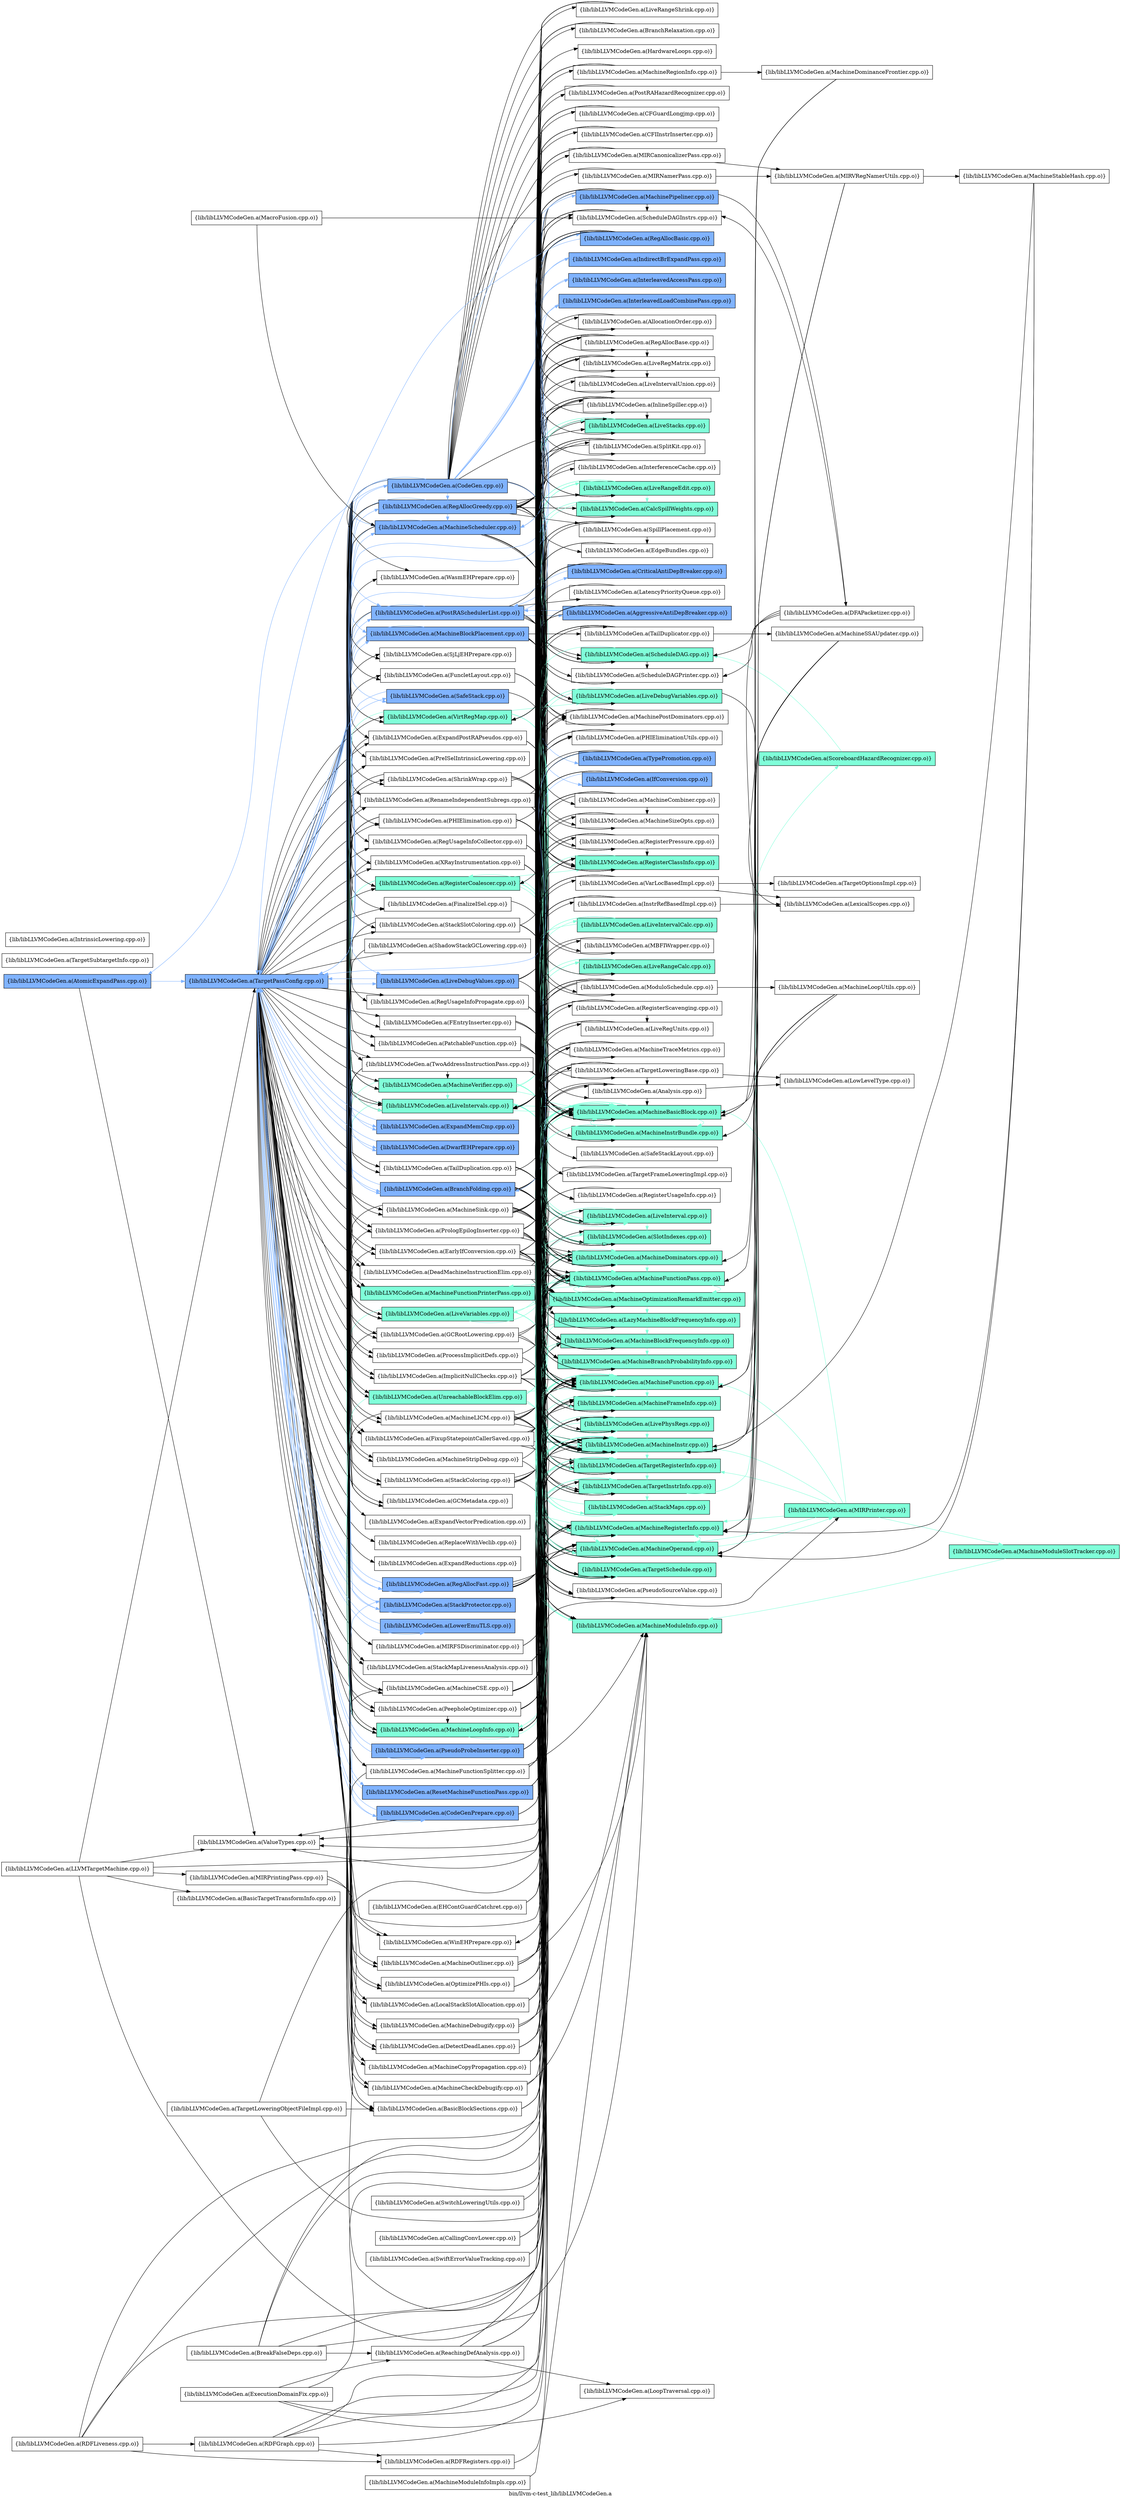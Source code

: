 digraph "bin/llvm-c-test_lib/libLLVMCodeGen.a" {
	label="bin/llvm-c-test_lib/libLLVMCodeGen.a";
	rankdir=LR;
	{ rank=same; Node0x56284ec92b78;  }
	{ rank=same; Node0x56284ec9a6e8; Node0x56284eca0638;  }
	{ rank=same; Node0x56284ec95eb8; Node0x56284ec9ef68; Node0x56284ec91b88; Node0x56284ec9e568; Node0x56284ec90558; Node0x56284ec90dc8; Node0x56284ec937f8; Node0x56284ec99f18; Node0x56284ec9faf8; Node0x56284ec9c0d8; Node0x56284eca2438; Node0x56284ec9b5e8; Node0x56284eca17b8; Node0x56284eca1f88; Node0x56284ec9f198; Node0x56284ec90828; Node0x56284ec91228; Node0x56284eca15d8; Node0x56284eca08b8; Node0x56284eca24d8; Node0x56284eca2b18; Node0x56284ec9e888; Node0x56284ec9fc88; Node0x56284ec99c48; Node0x56284ec99e78; Node0x56284ec8f6f8; Node0x56284ec913b8; Node0x56284ec902d8; Node0x56284eca1678; Node0x56284eca13a8; Node0x56284eca0908; Node0x56284eca2ca8; Node0x56284eca2028; Node0x56284eca1b78; Node0x56284ec9f058; Node0x56284ec96f48; Node0x56284ec96a98; Node0x56284ec98938; Node0x56284ec94018; Node0x56284eca0a98; Node0x56284ec9a148; Node0x56284ec998d8; Node0x56284ec9b1d8; Node0x56284ec901e8; Node0x56284ec8fab8; Node0x56284eca1bc8; Node0x56284eca2668; Node0x56284eca0958; Node0x56284eca0548; Node0x56284ec9f558; Node0x56284ec9e838; Node0x56284ec91c28; Node0x56284ec928a8; Node0x56284ec9fdc8; Node0x56284eca0318; Node0x56284eca0098; Node0x56284ec9ded8; Node0x56284ec9ee78; Node0x56284ec9ec48; Node0x56284eca1ad8; Node0x56284eca2cf8; Node0x56284ec9c808; Node0x56284ec9d2f8; Node0x56284ec9d578; Node0x56284ec9ab48; Node0x56284ec9b4f8; Node0x56284eca0d68; Node0x56284ec946a8; Node0x56284ec93ca8; Node0x56284ec936b8; Node0x56284ec92cb8;  }
	{ rank=same; Node0x56284ec949c8; Node0x56284ec98898; Node0x56284ec97768; Node0x56284ec96db8; Node0x56284ec91598; Node0x56284ec8f388; Node0x56284ec90918; Node0x56284ec927b8; Node0x56284ec91818; Node0x56284ec9efb8; Node0x56284ec99388; Node0x56284ec9cdf8; Node0x56284ec9bdb8; Node0x56284ec9ffa8; Node0x56284ec95418; Node0x56284eca2758; Node0x56284eca2ac8; Node0x56284ec9dd48; Node0x56284ec9d1b8; Node0x56284ec95c88; Node0x56284ec95d28; Node0x56284eca1858; Node0x56284ec96ae8; Node0x56284ec99888; Node0x56284ec9b9f8; Node0x56284ec914f8; Node0x56284eca0728; Node0x56284eca0fe8; Node0x56284eca0868; Node0x56284eca2898; Node0x56284ec92498; Node0x56284ec9bcc8; Node0x56284ec93c58; Node0x56284ec99608; Node0x56284ec92998; Node0x56284ec8fba8; Node0x56284ec914a8; Node0x56284ec99c98; Node0x56284eca1e48; Node0x56284ec96188; Node0x56284ec9f4b8; Node0x56284ec9ece8; Node0x56284ec9c588; Node0x56284eca01d8; Node0x56284ec9cad8; Node0x56284ec9d488; Node0x56284ec9cb78; Node0x56284ec9da28; Node0x56284ec9dcf8; Node0x56284ec997e8; Node0x56284ec94518; Node0x56284ec950f8; Node0x56284ec93bb8; Node0x56284ec93898; Node0x56284ec9fbe8; Node0x56284ec97c18; Node0x56284ec8f0b8; Node0x56284ec90648; Node0x56284ec8f658; Node0x56284ec971c8; Node0x56284ec98488; Node0x56284ec98758; Node0x56284ec95198; Node0x56284ec96458; Node0x56284eca23e8; Node0x56284eca1ee8; Node0x56284ec994c8; Node0x56284eca28e8; Node0x56284eca18a8; Node0x56284ec9a3c8; Node0x56284ec906e8; Node0x56284ec9a508; Node0x56284ec9c218; Node0x56284ec8f018; Node0x56284eca00e8; Node0x56284ec918b8; Node0x56284ec925d8; Node0x56284ec921c8;  }
	{ rank=same; Node0x56284eca2d48; Node0x56284ec90968; Node0x56284eca1df8; Node0x56284ec934d8; Node0x56284ec9bf48; Node0x56284ec95968; Node0x56284ec95508; Node0x56284eca2488; Node0x56284ec983e8; Node0x56284ec9a918;  }

	Node0x56284ec92b78 [shape=record,shape=box,group=2,style=filled,fillcolor="0.600000 0.5 1",label="{lib/libLLVMCodeGen.a(AtomicExpandPass.cpp.o)}"];
	Node0x56284ec92b78 -> Node0x56284ec9a6e8[color="0.600000 0.5 1"];
	Node0x56284ec92b78 -> Node0x56284eca0638;
	Node0x56284ec933e8 [shape=record,shape=box,group=0,label="{lib/libLLVMCodeGen.a(BasicTargetTransformInfo.cpp.o)}"];
	Node0x56284ec93b68 [shape=record,shape=box,group=0,label="{lib/libLLVMCodeGen.a(BreakFalseDeps.cpp.o)}"];
	Node0x56284ec93b68 -> Node0x56284ec9bcc8;
	Node0x56284ec93b68 -> Node0x56284ec91598;
	Node0x56284ec93b68 -> Node0x56284ec90918;
	Node0x56284ec93b68 -> Node0x56284ec9d9d8;
	Node0x56284ec93b68 -> Node0x56284ec9d1b8;
	Node0x56284ec94518 [shape=record,shape=box,group=0,label="{lib/libLLVMCodeGen.a(CFGuardLongjmp.cpp.o)}"];
	Node0x56284ec94518 -> Node0x56284ec96db8;
	Node0x56284ec94518 -> Node0x56284ec91598;
	Node0x56284ec94518 -> Node0x56284ec8f388;
	Node0x56284ec950f8 [shape=record,shape=box,group=0,label="{lib/libLLVMCodeGen.a(CFIInstrInserter.cpp.o)}"];
	Node0x56284ec950f8 -> Node0x56284ec949c8;
	Node0x56284ec950f8 -> Node0x56284ec96db8;
	Node0x56284ec950f8 -> Node0x56284ec91598;
	Node0x56284ec950f8 -> Node0x56284ec8f388;
	Node0x56284ec95eb8 [shape=record,shape=box,group=0,label="{lib/libLLVMCodeGen.a(EarlyIfConversion.cpp.o)}"];
	Node0x56284ec95eb8 -> Node0x56284ec949c8;
	Node0x56284ec95eb8 -> Node0x56284ec98898;
	Node0x56284ec95eb8 -> Node0x56284ec97768;
	Node0x56284ec95eb8 -> Node0x56284ec96db8;
	Node0x56284ec95eb8 -> Node0x56284ec91598;
	Node0x56284ec95eb8 -> Node0x56284ec8f388;
	Node0x56284ec95eb8 -> Node0x56284ec90dc8;
	Node0x56284ec95eb8 -> Node0x56284ec90918;
	Node0x56284ec95eb8 -> Node0x56284ec927b8;
	Node0x56284ec95eb8 -> Node0x56284ec91818;
	Node0x56284ec95eb8 -> Node0x56284ec9efb8;
	Node0x56284ec95eb8 -> Node0x56284ec99388;
	Node0x56284ec9f468 [shape=record,shape=box,group=0,label="{lib/libLLVMCodeGen.a(EHContGuardCatchret.cpp.o)}"];
	Node0x56284ec9f468 -> Node0x56284ec949c8;
	Node0x56284ec9f468 -> Node0x56284ec91598;
	Node0x56284ec9ebf8 [shape=record,shape=box,group=0,label="{lib/libLLVMCodeGen.a(ExecutionDomainFix.cpp.o)}"];
	Node0x56284ec9ebf8 -> Node0x56284eca2618;
	Node0x56284ec9ebf8 -> Node0x56284ec91598;
	Node0x56284ec9ebf8 -> Node0x56284ec91818;
	Node0x56284ec9ebf8 -> Node0x56284ec9d9d8;
	Node0x56284ec93bb8 [shape=record,shape=box,group=2,style=filled,fillcolor="0.600000 0.5 1",label="{lib/libLLVMCodeGen.a(IndirectBrExpandPass.cpp.o)}"];
	Node0x56284ec93bb8 -> Node0x56284ec9a6e8[color="0.600000 0.5 1"];
	Node0x56284ec93898 [shape=record,shape=box,group=2,style=filled,fillcolor="0.600000 0.5 1",label="{lib/libLLVMCodeGen.a(InterleavedAccessPass.cpp.o)}"];
	Node0x56284ec93898 -> Node0x56284ec9a6e8[color="0.600000 0.5 1"];
	Node0x56284ec9fbe8 [shape=record,shape=box,group=0,label="{lib/libLLVMCodeGen.a(LiveRangeShrink.cpp.o)}"];
	Node0x56284ec9fbe8 -> Node0x56284ec949c8;
	Node0x56284ec9fbe8 -> Node0x56284ec91598;
	Node0x56284ec9fbe8 -> Node0x56284ec8f388;
	Node0x56284ec9fbe8 -> Node0x56284ec91818;
	Node0x56284eca2de8 [shape=record,shape=box,group=0,label="{lib/libLLVMCodeGen.a(LLVMTargetMachine.cpp.o)}"];
	Node0x56284eca2de8 -> Node0x56284ec933e8;
	Node0x56284eca2de8 -> Node0x56284ec90648;
	Node0x56284eca2de8 -> Node0x56284eca0778;
	Node0x56284eca2de8 -> Node0x56284ec906e8;
	Node0x56284eca2de8 -> Node0x56284ec9a6e8;
	Node0x56284eca2de8 -> Node0x56284eca0638;
	Node0x56284ec949c8 [shape=record,shape=box,group=1,style=filled,fillcolor="0.450000 0.5 1",label="{lib/libLLVMCodeGen.a(MachineBasicBlock.cpp.o)}"];
	Node0x56284ec949c8 -> Node0x56284ec91b88[color="0.450000 0.5 1"];
	Node0x56284ec949c8 -> Node0x56284ec9cdf8[color="0.450000 0.5 1"];
	Node0x56284ec949c8 -> Node0x56284ec9bcc8[color="0.450000 0.5 1"];
	Node0x56284ec949c8 -> Node0x56284ec9e568[color="0.450000 0.5 1"];
	Node0x56284ec949c8 -> Node0x56284ec97768[color="0.450000 0.5 1"];
	Node0x56284ec949c8 -> Node0x56284ec96db8[color="0.450000 0.5 1"];
	Node0x56284ec949c8 -> Node0x56284ec8f0b8[color="0.450000 0.5 1"];
	Node0x56284ec949c8 -> Node0x56284ec8f388[color="0.450000 0.5 1"];
	Node0x56284ec949c8 -> Node0x56284ec90dc8[color="0.450000 0.5 1"];
	Node0x56284ec949c8 -> Node0x56284ec91818[color="0.450000 0.5 1"];
	Node0x56284ec949c8 -> Node0x56284eca2758[color="0.450000 0.5 1"];
	Node0x56284ec949c8 -> Node0x56284ec9dd48[color="0.450000 0.5 1"];
	Node0x56284ec97c18 [shape=record,shape=box,group=0,label="{lib/libLLVMCodeGen.a(MachineCombiner.cpp.o)}"];
	Node0x56284ec97c18 -> Node0x56284ec92998;
	Node0x56284ec97c18 -> Node0x56284ec949c8;
	Node0x56284ec97c18 -> Node0x56284ec97768;
	Node0x56284ec97c18 -> Node0x56284ec96db8;
	Node0x56284ec97c18 -> Node0x56284ec91598;
	Node0x56284ec97c18 -> Node0x56284ec8f388;
	Node0x56284ec97c18 -> Node0x56284ec90dc8;
	Node0x56284ec97c18 -> Node0x56284ec91818;
	Node0x56284ec97c18 -> Node0x56284ec93c58;
	Node0x56284ec97c18 -> Node0x56284ec9efb8;
	Node0x56284ec97c18 -> Node0x56284ec9d1b8;
	Node0x56284ec97c18 -> Node0x56284ec99388;
	Node0x56284ec96db8 [shape=record,shape=box,group=1,style=filled,fillcolor="0.450000 0.5 1",label="{lib/libLLVMCodeGen.a(MachineFunction.cpp.o)}"];
	Node0x56284ec96db8 -> Node0x56284ec949c8[color="0.450000 0.5 1"];
	Node0x56284ec96db8 -> Node0x56284ec96ae8[color="0.450000 0.5 1"];
	Node0x56284ec96db8 -> Node0x56284ec8f388[color="0.450000 0.5 1"];
	Node0x56284ec96db8 -> Node0x56284ec90648[color="0.450000 0.5 1"];
	Node0x56284ec96db8 -> Node0x56284ec90918[color="0.450000 0.5 1"];
	Node0x56284ec96db8 -> Node0x56284ec91818[color="0.450000 0.5 1"];
	Node0x56284ec96db8 -> Node0x56284ec99c98;
	Node0x56284ec96db8 -> Node0x56284ec9dd48[color="0.450000 0.5 1"];
	Node0x56284ec96db8 -> Node0x56284ec93ca8;
	Node0x56284ec91598 [shape=record,shape=box,group=1,style=filled,fillcolor="0.450000 0.5 1",label="{lib/libLLVMCodeGen.a(MachineFunctionPass.cpp.o)}"];
	Node0x56284ec91598 -> Node0x56284ec90558[color="0.450000 0.5 1"];
	Node0x56284ec91598 -> Node0x56284ec90648[color="0.450000 0.5 1"];
	Node0x56284ec91598 -> Node0x56284ec927b8[color="0.450000 0.5 1"];
	Node0x56284ec8f388 [shape=record,shape=box,group=1,style=filled,fillcolor="0.450000 0.5 1",label="{lib/libLLVMCodeGen.a(MachineInstr.cpp.o)}"];
	Node0x56284ec8f388 -> Node0x56284ec949c8[color="0.450000 0.5 1"];
	Node0x56284ec8f388 -> Node0x56284ec96db8[color="0.450000 0.5 1"];
	Node0x56284ec8f388 -> Node0x56284ec90918[color="0.450000 0.5 1"];
	Node0x56284ec8f388 -> Node0x56284ec91818[color="0.450000 0.5 1"];
	Node0x56284ec8f388 -> Node0x56284eca2ac8[color="0.450000 0.5 1"];
	Node0x56284ec8f388 -> Node0x56284ec9dd48[color="0.450000 0.5 1"];
	Node0x56284ec937f8 [shape=record,shape=box,group=2,style=filled,fillcolor="0.600000 0.5 1",label="{lib/libLLVMCodeGen.a(MachineScheduler.cpp.o)}"];
	Node0x56284ec937f8 -> Node0x56284ec91b88;
	Node0x56284ec937f8 -> Node0x56284ec9cdf8;
	Node0x56284ec937f8 -> Node0x56284ec949c8;
	Node0x56284ec937f8 -> Node0x56284ec97768;
	Node0x56284ec937f8 -> Node0x56284ec96db8;
	Node0x56284ec937f8 -> Node0x56284ec91598;
	Node0x56284ec937f8 -> Node0x56284ec8f388;
	Node0x56284ec937f8 -> Node0x56284ec90dc8;
	Node0x56284ec937f8 -> Node0x56284ec99f18;
	Node0x56284ec937f8 -> Node0x56284ec9d1b8;
	Node0x56284ec937f8 -> Node0x56284ec95c88;
	Node0x56284ec937f8 -> Node0x56284ec95d28;
	Node0x56284ec937f8 -> Node0x56284eca1858;
	Node0x56284ec937f8 -> Node0x56284eca2758;
	Node0x56284ec937f8 -> Node0x56284ec9a6e8[color="0.600000 0.5 1"];
	Node0x56284ec937f8 -> Node0x56284ec99388;
	Node0x56284ec9faf8 [shape=record,shape=box,group=2,style=filled,fillcolor="0.600000 0.5 1",label="{lib/libLLVMCodeGen.a(PseudoProbeInserter.cpp.o)}"];
	Node0x56284ec9faf8 -> Node0x56284ec949c8;
	Node0x56284ec9faf8 -> Node0x56284ec96db8;
	Node0x56284ec9faf8 -> Node0x56284ec91598;
	Node0x56284ec9faf8 -> Node0x56284ec8f388;
	Node0x56284ec9faf8 -> Node0x56284ec9a6e8[color="0.600000 0.5 1"];
	Node0x56284ec9d9d8 [shape=record,shape=box,group=0,label="{lib/libLLVMCodeGen.a(ReachingDefAnalysis.cpp.o)}"];
	Node0x56284ec9d9d8 -> Node0x56284ec9bcc8;
	Node0x56284ec9d9d8 -> Node0x56284eca2618;
	Node0x56284ec9d9d8 -> Node0x56284ec949c8;
	Node0x56284ec9d9d8 -> Node0x56284ec91598;
	Node0x56284ec9d9d8 -> Node0x56284ec8f388;
	Node0x56284ec8f018 [shape=record,shape=box,group=0,label="{lib/libLLVMCodeGen.a(TargetFrameLoweringImpl.cpp.o)}"];
	Node0x56284ec8f018 -> Node0x56284ec91818;
	Node0x56284ec914f8 [shape=record,shape=box,group=1,style=filled,fillcolor="0.450000 0.5 1",label="{lib/libLLVMCodeGen.a(TargetInstrInfo.cpp.o)}"];
	Node0x56284ec914f8 -> Node0x56284ec949c8[color="0.450000 0.5 1"];
	Node0x56284ec914f8 -> Node0x56284ec96db8[color="0.450000 0.5 1"];
	Node0x56284ec914f8 -> Node0x56284ec8f388[color="0.450000 0.5 1"];
	Node0x56284ec914f8 -> Node0x56284ec90918[color="0.450000 0.5 1"];
	Node0x56284ec914f8 -> Node0x56284ec91818[color="0.450000 0.5 1"];
	Node0x56284ec914f8 -> Node0x56284eca2ac8[color="0.450000 0.5 1"];
	Node0x56284ec914f8 -> Node0x56284ec90968[color="0.450000 0.5 1"];
	Node0x56284ec914f8 -> Node0x56284ec99388[color="0.450000 0.5 1"];
	Node0x56284ec906e8 [shape=record,shape=box,group=0,label="{lib/libLLVMCodeGen.a(TargetLoweringBase.cpp.o)}"];
	Node0x56284ec906e8 -> Node0x56284ec92498;
	Node0x56284ec906e8 -> Node0x56284eca1df8;
	Node0x56284ec906e8 -> Node0x56284ec949c8;
	Node0x56284ec906e8 -> Node0x56284ec96db8;
	Node0x56284ec906e8 -> Node0x56284ec8f388;
	Node0x56284ec906e8 -> Node0x56284ec90918;
	Node0x56284ec906e8 -> Node0x56284ec91818;
	Node0x56284ec906e8 -> Node0x56284eca0638;
	Node0x56284ec99ab8 [shape=record,shape=box,group=0,label="{lib/libLLVMCodeGen.a(TargetLoweringObjectFileImpl.cpp.o)}"];
	Node0x56284ec99ab8 -> Node0x56284ec949c8;
	Node0x56284ec99ab8 -> Node0x56284ec96db8;
	Node0x56284ec99ab8 -> Node0x56284ec9b5e8;
	Node0x56284ec9a6e8 [shape=record,shape=box,group=2,style=filled,fillcolor="0.600000 0.5 1",label="{lib/libLLVMCodeGen.a(TargetPassConfig.cpp.o)}"];
	Node0x56284ec9a6e8 -> Node0x56284ec95eb8;
	Node0x56284ec9a6e8 -> Node0x56284ec9ef68;
	Node0x56284ec9a6e8 -> Node0x56284ec91b88;
	Node0x56284ec9a6e8 -> Node0x56284ec9e568;
	Node0x56284ec9a6e8 -> Node0x56284ec90558;
	Node0x56284ec9a6e8 -> Node0x56284ec90dc8;
	Node0x56284ec9a6e8 -> Node0x56284ec937f8[color="0.600000 0.5 1"];
	Node0x56284ec9a6e8 -> Node0x56284ec99f18;
	Node0x56284ec9a6e8 -> Node0x56284ec9faf8[color="0.600000 0.5 1"];
	Node0x56284ec9a6e8 -> Node0x56284ec9c0d8;
	Node0x56284ec9a6e8 -> Node0x56284eca2438[color="0.600000 0.5 1"];
	Node0x56284ec9a6e8 -> Node0x56284ec9b5e8;
	Node0x56284ec9a6e8 -> Node0x56284eca17b8[color="0.600000 0.5 1"];
	Node0x56284ec9a6e8 -> Node0x56284eca1f88[color="0.600000 0.5 1"];
	Node0x56284ec9a6e8 -> Node0x56284ec9f198;
	Node0x56284ec9a6e8 -> Node0x56284ec90828[color="0.600000 0.5 1"];
	Node0x56284ec9a6e8 -> Node0x56284ec91228;
	Node0x56284ec9a6e8 -> Node0x56284eca15d8;
	Node0x56284ec9a6e8 -> Node0x56284eca08b8;
	Node0x56284ec9a6e8 -> Node0x56284eca24d8;
	Node0x56284ec9a6e8 -> Node0x56284eca2b18;
	Node0x56284ec9a6e8 -> Node0x56284ec9e888;
	Node0x56284ec9a6e8 -> Node0x56284ec9fc88[color="0.600000 0.5 1"];
	Node0x56284ec9a6e8 -> Node0x56284ec99c48[color="0.600000 0.5 1"];
	Node0x56284ec9a6e8 -> Node0x56284ec99e78[color="0.600000 0.5 1"];
	Node0x56284ec9a6e8 -> Node0x56284ec8f6f8;
	Node0x56284ec9a6e8 -> Node0x56284ec913b8[color="0.600000 0.5 1"];
	Node0x56284ec9a6e8 -> Node0x56284ec902d8;
	Node0x56284ec9a6e8 -> Node0x56284eca1678;
	Node0x56284ec9a6e8 -> Node0x56284eca13a8[color="0.600000 0.5 1"];
	Node0x56284ec9a6e8 -> Node0x56284eca0908[color="0.600000 0.5 1"];
	Node0x56284ec9a6e8 -> Node0x56284eca2ca8;
	Node0x56284ec9a6e8 -> Node0x56284eca2028;
	Node0x56284ec9a6e8 -> Node0x56284eca1b78;
	Node0x56284ec9a6e8 -> Node0x56284ec9f058;
	Node0x56284ec9a6e8 -> Node0x56284ec96f48;
	Node0x56284ec9a6e8 -> Node0x56284ec96a98;
	Node0x56284ec9a6e8 -> Node0x56284ec98938;
	Node0x56284ec9a6e8 -> Node0x56284ec94018;
	Node0x56284ec9a6e8 -> Node0x56284eca0a98;
	Node0x56284ec9a6e8 -> Node0x56284ec9a148;
	Node0x56284ec9a6e8 -> Node0x56284ec998d8;
	Node0x56284ec9a6e8 -> Node0x56284ec9b1d8;
	Node0x56284ec9a6e8 -> Node0x56284ec901e8;
	Node0x56284ec9a6e8 -> Node0x56284ec8fab8;
	Node0x56284ec9a6e8 -> Node0x56284eca1bc8;
	Node0x56284ec9a6e8 -> Node0x56284eca2668;
	Node0x56284ec9a6e8 -> Node0x56284eca0958;
	Node0x56284ec9a6e8 -> Node0x56284eca0548;
	Node0x56284ec9a6e8 -> Node0x56284ec9f558;
	Node0x56284ec9a6e8 -> Node0x56284ec9e838[color="0.600000 0.5 1"];
	Node0x56284ec9a6e8 -> Node0x56284ec91c28;
	Node0x56284ec9a6e8 -> Node0x56284ec928a8;
	Node0x56284ec9a6e8 -> Node0x56284ec9fdc8;
	Node0x56284ec9a6e8 -> Node0x56284eca0318;
	Node0x56284ec9a6e8 -> Node0x56284eca0098;
	Node0x56284ec9a6e8 -> Node0x56284ec9ded8;
	Node0x56284ec9a6e8 -> Node0x56284ec9ee78;
	Node0x56284ec9a6e8 -> Node0x56284ec9ec48;
	Node0x56284ec9a6e8 -> Node0x56284eca1ad8;
	Node0x56284ec9a6e8 -> Node0x56284eca2cf8[color="0.600000 0.5 1"];
	Node0x56284ec9a6e8 -> Node0x56284ec9c808[color="0.600000 0.5 1"];
	Node0x56284ec9a6e8 -> Node0x56284ec9d2f8;
	Node0x56284ec9a6e8 -> Node0x56284ec9d578;
	Node0x56284ec9a6e8 -> Node0x56284ec9ab48;
	Node0x56284ec9a6e8 -> Node0x56284ec9b4f8;
	Node0x56284ec9a6e8 -> Node0x56284eca0d68;
	Node0x56284ec9a6e8 -> Node0x56284ec946a8;
	Node0x56284ec9a6e8 -> Node0x56284ec93ca8;
	Node0x56284ec9a6e8 -> Node0x56284ec936b8;
	Node0x56284ec9a6e8 -> Node0x56284ec92cb8[color="0.600000 0.5 1"];
	Node0x56284ec9dd48 [shape=record,shape=box,group=1,style=filled,fillcolor="0.450000 0.5 1",label="{lib/libLLVMCodeGen.a(TargetRegisterInfo.cpp.o)}"];
	Node0x56284ec9dd48 -> Node0x56284ec91818[color="0.450000 0.5 1"];
	Node0x56284ec9dd48 -> Node0x56284ec914f8[color="0.450000 0.5 1"];
	Node0x56284ec99b08 [shape=record,shape=box,group=0,label="{lib/libLLVMCodeGen.a(TargetSubtargetInfo.cpp.o)}"];
	Node0x56284eca0638 [shape=record,shape=box,group=0,label="{lib/libLLVMCodeGen.a(ValueTypes.cpp.o)}"];
	Node0x56284ec90648 [shape=record,shape=box,group=1,style=filled,fillcolor="0.450000 0.5 1",label="{lib/libLLVMCodeGen.a(MachineModuleInfo.cpp.o)}"];
	Node0x56284ec90648 -> Node0x56284ec96db8[color="0.450000 0.5 1"];
	Node0x56284ec9f4b8 [shape=record,shape=box,group=0,label="{lib/libLLVMCodeGen.a(LiveRegMatrix.cpp.o)}"];
	Node0x56284ec9f4b8 -> Node0x56284ec91b88;
	Node0x56284ec9f4b8 -> Node0x56284ec9cdf8;
	Node0x56284ec9f4b8 -> Node0x56284ec9ece8;
	Node0x56284ec9f4b8 -> Node0x56284ec91598;
	Node0x56284ec9f4b8 -> Node0x56284eca0d68;
	Node0x56284ec90918 [shape=record,shape=box,group=1,style=filled,fillcolor="0.450000 0.5 1",label="{lib/libLLVMCodeGen.a(MachineOperand.cpp.o)}"];
	Node0x56284ec90918 -> Node0x56284ec949c8[color="0.450000 0.5 1"];
	Node0x56284ec90918 -> Node0x56284ec96db8[color="0.450000 0.5 1"];
	Node0x56284ec90918 -> Node0x56284ec91818[color="0.450000 0.5 1"];
	Node0x56284ec90918 -> Node0x56284eca2d48[color="0.450000 0.5 1"];
	Node0x56284ec90918 -> Node0x56284ec99c98;
	Node0x56284ec90918 -> Node0x56284ec9dd48[color="0.450000 0.5 1"];
	Node0x56284ec91818 [shape=record,shape=box,group=1,style=filled,fillcolor="0.450000 0.5 1",label="{lib/libLLVMCodeGen.a(MachineRegisterInfo.cpp.o)}"];
	Node0x56284ec91818 -> Node0x56284ec949c8[color="0.450000 0.5 1"];
	Node0x56284ec91818 -> Node0x56284ec96db8[color="0.450000 0.5 1"];
	Node0x56284ec91818 -> Node0x56284ec8f388[color="0.450000 0.5 1"];
	Node0x56284ec91818 -> Node0x56284ec90918[color="0.450000 0.5 1"];
	Node0x56284ec91818 -> Node0x56284ec9dd48[color="0.450000 0.5 1"];
	Node0x56284ec942e8 [shape=record,shape=box,group=0,label="{lib/libLLVMCodeGen.a(CallingConvLower.cpp.o)}"];
	Node0x56284ec942e8 -> Node0x56284ec96ae8;
	Node0x56284ec942e8 -> Node0x56284ec96db8;
	Node0x56284ec92bc8 [shape=record,shape=box,group=0,label="{lib/libLLVMCodeGen.a(IntrinsicLowering.cpp.o)}"];
	Node0x56284ec96ae8 [shape=record,shape=box,group=1,style=filled,fillcolor="0.450000 0.5 1",label="{lib/libLLVMCodeGen.a(MachineFrameInfo.cpp.o)}"];
	Node0x56284ec96ae8 -> Node0x56284ec91818[color="0.450000 0.5 1"];
	Node0x56284ec9bcc8 [shape=record,shape=box,group=1,style=filled,fillcolor="0.450000 0.5 1",label="{lib/libLLVMCodeGen.a(LivePhysRegs.cpp.o)}"];
	Node0x56284ec9bcc8 -> Node0x56284ec949c8[color="0.450000 0.5 1"];
	Node0x56284ec9bcc8 -> Node0x56284ec8f388[color="0.450000 0.5 1"];
	Node0x56284ec9bcc8 -> Node0x56284ec91818[color="0.450000 0.5 1"];
	Node0x56284ec9bcc8 -> Node0x56284ec9dd48[color="0.450000 0.5 1"];
	Node0x56284ec9e568 [shape=record,shape=box,group=1,style=filled,fillcolor="0.450000 0.5 1",label="{lib/libLLVMCodeGen.a(LiveVariables.cpp.o)}"];
	Node0x56284ec9e568 -> Node0x56284ec949c8[color="0.450000 0.5 1"];
	Node0x56284ec9e568 -> Node0x56284ec91598[color="0.450000 0.5 1"];
	Node0x56284ec9e568 -> Node0x56284ec8f388[color="0.450000 0.5 1"];
	Node0x56284ec9e568 -> Node0x56284ec91818[color="0.450000 0.5 1"];
	Node0x56284ec9e568 -> Node0x56284ec9b4f8[color="0.450000 0.5 1"];
	Node0x56284ec97768 [shape=record,shape=box,group=1,style=filled,fillcolor="0.450000 0.5 1",label="{lib/libLLVMCodeGen.a(MachineDominators.cpp.o)}"];
	Node0x56284ec97768 -> Node0x56284ec949c8[color="0.450000 0.5 1"];
	Node0x56284ec97768 -> Node0x56284ec91598[color="0.450000 0.5 1"];
	Node0x56284ec9a918 [shape=record,shape=box,group=0,label="{lib/libLLVMCodeGen.a(TargetOptionsImpl.cpp.o)}"];
	Node0x56284eca0278 [shape=record,shape=box,group=0,label="{lib/libLLVMCodeGen.a(MacroFusion.cpp.o)}"];
	Node0x56284eca0278 -> Node0x56284ec937f8;
	Node0x56284eca0278 -> Node0x56284eca1858;
	Node0x56284ec90dc8 [shape=record,shape=box,group=1,style=filled,fillcolor="0.450000 0.5 1",label="{lib/libLLVMCodeGen.a(MachineLoopInfo.cpp.o)}"];
	Node0x56284ec90dc8 -> Node0x56284ec949c8[color="0.450000 0.5 1"];
	Node0x56284ec90dc8 -> Node0x56284ec97768[color="0.450000 0.5 1"];
	Node0x56284ec90dc8 -> Node0x56284ec91598[color="0.450000 0.5 1"];
	Node0x56284ec90dc8 -> Node0x56284ec8f388[color="0.450000 0.5 1"];
	Node0x56284ec90dc8 -> Node0x56284ec91818[color="0.450000 0.5 1"];
	Node0x56284ec96188 [shape=record,shape=box,group=0,label="{lib/libLLVMCodeGen.a(EdgeBundles.cpp.o)}"];
	Node0x56284ec96188 -> Node0x56284ec949c8;
	Node0x56284ec96188 -> Node0x56284ec91598;
	Node0x56284ec983e8 [shape=record,shape=box,group=0,label="{lib/libLLVMCodeGen.a(MachineDominanceFrontier.cpp.o)}"];
	Node0x56284ec983e8 -> Node0x56284ec949c8;
	Node0x56284ec983e8 -> Node0x56284ec97768;
	Node0x56284ec983e8 -> Node0x56284ec91598;
	Node0x56284ec99e28 [shape=record,shape=box,group=0,label="{lib/libLLVMCodeGen.a(RDFGraph.cpp.o)}"];
	Node0x56284ec99e28 -> Node0x56284ec949c8;
	Node0x56284ec99e28 -> Node0x56284ec97768;
	Node0x56284ec99e28 -> Node0x56284ec96db8;
	Node0x56284ec99e28 -> Node0x56284ec8f388;
	Node0x56284ec99e28 -> Node0x56284ec9d7a8;
	Node0x56284ec99798 [shape=record,shape=box,group=0,label="{lib/libLLVMCodeGen.a(RDFLiveness.cpp.o)}"];
	Node0x56284ec99798 -> Node0x56284ec949c8;
	Node0x56284ec99798 -> Node0x56284ec97768;
	Node0x56284ec99798 -> Node0x56284ec99e28;
	Node0x56284ec99798 -> Node0x56284ec9d7a8;
	Node0x56284ec99798 -> Node0x56284ec9dd48;
	Node0x56284ec9d7a8 [shape=record,shape=box,group=0,label="{lib/libLLVMCodeGen.a(RDFRegisters.cpp.o)}"];
	Node0x56284ec9d7a8 -> Node0x56284ec9dd48;
	Node0x56284ec91b88 [shape=record,shape=box,group=1,style=filled,fillcolor="0.450000 0.5 1",label="{lib/libLLVMCodeGen.a(LiveIntervals.cpp.o)}"];
	Node0x56284ec91b88 -> Node0x56284ec9cdf8[color="0.450000 0.5 1"];
	Node0x56284ec91b88 -> Node0x56284ec9bdb8[color="0.450000 0.5 1"];
	Node0x56284ec91b88 -> Node0x56284ec9ffa8[color="0.450000 0.5 1"];
	Node0x56284ec91b88 -> Node0x56284ec9e568[color="0.450000 0.5 1"];
	Node0x56284ec91b88 -> Node0x56284ec949c8[color="0.450000 0.5 1"];
	Node0x56284ec91b88 -> Node0x56284ec95418[color="0.450000 0.5 1"];
	Node0x56284ec91b88 -> Node0x56284ec97768[color="0.450000 0.5 1"];
	Node0x56284ec91b88 -> Node0x56284ec96db8[color="0.450000 0.5 1"];
	Node0x56284ec91b88 -> Node0x56284ec91598[color="0.450000 0.5 1"];
	Node0x56284ec91b88 -> Node0x56284ec8f388[color="0.450000 0.5 1"];
	Node0x56284ec91b88 -> Node0x56284ec90dc8[color="0.450000 0.5 1"];
	Node0x56284ec91b88 -> Node0x56284ec91818[color="0.450000 0.5 1"];
	Node0x56284ec91b88 -> Node0x56284eca2758[color="0.450000 0.5 1"];
	Node0x56284ec91b88 -> Node0x56284eca2ac8[color="0.450000 0.5 1"];
	Node0x56284ec91b88 -> Node0x56284ec9dd48[color="0.450000 0.5 1"];
	Node0x56284eca2758 [shape=record,shape=box,group=1,style=filled,fillcolor="0.450000 0.5 1",label="{lib/libLLVMCodeGen.a(SlotIndexes.cpp.o)}"];
	Node0x56284eca2758 -> Node0x56284ec91598[color="0.450000 0.5 1"];
	Node0x56284eca0d68 [shape=record,shape=box,group=1,style=filled,fillcolor="0.450000 0.5 1",label="{lib/libLLVMCodeGen.a(VirtRegMap.cpp.o)}"];
	Node0x56284eca0d68 -> Node0x56284ec91b88[color="0.450000 0.5 1"];
	Node0x56284eca0d68 -> Node0x56284ec9cdf8[color="0.450000 0.5 1"];
	Node0x56284eca0d68 -> Node0x56284ec949c8[color="0.450000 0.5 1"];
	Node0x56284eca0d68 -> Node0x56284ec96ae8[color="0.450000 0.5 1"];
	Node0x56284eca0d68 -> Node0x56284ec91598[color="0.450000 0.5 1"];
	Node0x56284eca0d68 -> Node0x56284ec8f388[color="0.450000 0.5 1"];
	Node0x56284eca0d68 -> Node0x56284ec90918[color="0.450000 0.5 1"];
	Node0x56284eca0d68 -> Node0x56284ec91818[color="0.450000 0.5 1"];
	Node0x56284eca0d68 -> Node0x56284ec99888[color="0.450000 0.5 1"];
	Node0x56284eca0d68 -> Node0x56284eca2758[color="0.450000 0.5 1"];
	Node0x56284eca0d68 -> Node0x56284eca01d8[color="0.450000 0.5 1"];
	Node0x56284eca0d68 -> Node0x56284ec9dd48[color="0.450000 0.5 1"];
	Node0x56284ec934d8 [shape=record,shape=box,group=0,label="{lib/libLLVMCodeGen.a(MachineSSAUpdater.cpp.o)}"];
	Node0x56284ec934d8 -> Node0x56284ec949c8;
	Node0x56284ec934d8 -> Node0x56284ec96db8;
	Node0x56284ec934d8 -> Node0x56284ec8f388;
	Node0x56284ec934d8 -> Node0x56284ec90918;
	Node0x56284ec934d8 -> Node0x56284ec91818;
	Node0x56284ec92998 [shape=record,shape=box,group=1,style=filled,fillcolor="0.450000 0.5 1",label="{lib/libLLVMCodeGen.a(LazyMachineBlockFrequencyInfo.cpp.o)}"];
	Node0x56284ec92998 -> Node0x56284ec95418[color="0.450000 0.5 1"];
	Node0x56284ec92998 -> Node0x56284ec98898[color="0.450000 0.5 1"];
	Node0x56284ec92998 -> Node0x56284ec97768[color="0.450000 0.5 1"];
	Node0x56284ec92998 -> Node0x56284ec91598[color="0.450000 0.5 1"];
	Node0x56284ec92998 -> Node0x56284ec90dc8[color="0.450000 0.5 1"];
	Node0x56284ec93c58 [shape=record,shape=box,group=0,label="{lib/libLLVMCodeGen.a(MachineSizeOpts.cpp.o)}"];
	Node0x56284ec93c58 -> Node0x56284ec95418;
	Node0x56284ec93c58 -> Node0x56284ec99608;
	Node0x56284ec99388 [shape=record,shape=box,group=1,style=filled,fillcolor="0.450000 0.5 1",label="{lib/libLLVMCodeGen.a(TargetSchedule.cpp.o)}"];
	Node0x56284ec99388 -> Node0x56284ec8f388[color="0.450000 0.5 1"];
	Node0x56284ec99388 -> Node0x56284ec914f8[color="0.450000 0.5 1"];
	Node0x56284ec93ca8 [shape=record,shape=box,group=0,label="{lib/libLLVMCodeGen.a(WinEHPrepare.cpp.o)}"];
	Node0x56284ec92498 [shape=record,shape=box,group=0,label="{lib/libLLVMCodeGen.a(Analysis.cpp.o)}"];
	Node0x56284ec92498 -> Node0x56284eca1df8;
	Node0x56284ec92498 -> Node0x56284ec949c8;
	Node0x56284ec92498 -> Node0x56284ec8f388;
	Node0x56284ec92498 -> Node0x56284eca0638;
	Node0x56284eca1df8 [shape=record,shape=box,group=0,label="{lib/libLLVMCodeGen.a(LowLevelType.cpp.o)}"];
	Node0x56284eca2438 [shape=record,shape=box,group=2,style=filled,fillcolor="0.600000 0.5 1",label="{lib/libLLVMCodeGen.a(StackProtector.cpp.o)}"];
	Node0x56284eca2438 -> Node0x56284ec9a6e8[color="0.600000 0.5 1"];
	Node0x56284ec90008 [shape=record,shape=box,group=0,label="{lib/libLLVMCodeGen.a(SwiftErrorValueTracking.cpp.o)}"];
	Node0x56284ec90008 -> Node0x56284ec949c8;
	Node0x56284ec90008 -> Node0x56284ec96db8;
	Node0x56284ec90008 -> Node0x56284ec8f388;
	Node0x56284ec90008 -> Node0x56284ec91818;
	Node0x56284ec8f568 [shape=record,shape=box,group=0,label="{lib/libLLVMCodeGen.a(SwitchLoweringUtils.cpp.o)}"];
	Node0x56284ec8f568 -> Node0x56284ec96db8;
	Node0x56284ec95418 [shape=record,shape=box,group=1,style=filled,fillcolor="0.450000 0.5 1",label="{lib/libLLVMCodeGen.a(MachineBlockFrequencyInfo.cpp.o)}"];
	Node0x56284ec95418 -> Node0x56284ec949c8[color="0.450000 0.5 1"];
	Node0x56284ec95418 -> Node0x56284ec98898[color="0.450000 0.5 1"];
	Node0x56284ec95418 -> Node0x56284ec96db8[color="0.450000 0.5 1"];
	Node0x56284ec95418 -> Node0x56284ec91598[color="0.450000 0.5 1"];
	Node0x56284ec95418 -> Node0x56284ec90dc8[color="0.450000 0.5 1"];
	Node0x56284ec98898 [shape=record,shape=box,group=1,style=filled,fillcolor="0.450000 0.5 1",label="{lib/libLLVMCodeGen.a(MachineBranchProbabilityInfo.cpp.o)}"];
	Node0x56284ec98898 -> Node0x56284ec949c8[color="0.450000 0.5 1"];
	Node0x56284ec927b8 [shape=record,shape=box,group=1,style=filled,fillcolor="0.450000 0.5 1",label="{lib/libLLVMCodeGen.a(MachineOptimizationRemarkEmitter.cpp.o)}"];
	Node0x56284ec927b8 -> Node0x56284ec92998[color="0.450000 0.5 1"];
	Node0x56284ec927b8 -> Node0x56284ec95418[color="0.450000 0.5 1"];
	Node0x56284ec927b8 -> Node0x56284ec91598[color="0.450000 0.5 1"];
	Node0x56284ec927b8 -> Node0x56284ec8f388[color="0.450000 0.5 1"];
	Node0x56284ec946a8 [shape=record,shape=box,group=0,label="{lib/libLLVMCodeGen.a(WasmEHPrepare.cpp.o)}"];
	Node0x56284ec9ef68 [shape=record,shape=box,group=0,label="{lib/libLLVMCodeGen.a(GCMetadata.cpp.o)}"];
	Node0x56284ec95d28 [shape=record,shape=box,group=1,style=filled,fillcolor="0.450000 0.5 1",label="{lib/libLLVMCodeGen.a(ScheduleDAG.cpp.o)}"];
	Node0x56284ec95d28 -> Node0x56284eca0728;
	Node0x56284ec95d28 -> Node0x56284ec9dd48[color="0.450000 0.5 1"];
	Node0x56284eca0728 [shape=record,shape=box,group=0,label="{lib/libLLVMCodeGen.a(ScheduleDAGPrinter.cpp.o)}"];
	Node0x56284eca2ac8 [shape=record,shape=box,group=1,style=filled,fillcolor="0.450000 0.5 1",label="{lib/libLLVMCodeGen.a(StackMaps.cpp.o)}"];
	Node0x56284eca2ac8 -> Node0x56284ec96db8[color="0.450000 0.5 1"];
	Node0x56284eca2ac8 -> Node0x56284ec8f388[color="0.450000 0.5 1"];
	Node0x56284eca2ac8 -> Node0x56284ec9dd48[color="0.450000 0.5 1"];
	Node0x56284ec95508 [shape=record,shape=box,group=0,label="{lib/libLLVMCodeGen.a(DFAPacketizer.cpp.o)}"];
	Node0x56284ec95508 -> Node0x56284ec8f0b8;
	Node0x56284ec95508 -> Node0x56284ec95d28;
	Node0x56284ec95508 -> Node0x56284eca1858;
	Node0x56284ec95508 -> Node0x56284eca0728;
	Node0x56284ec9d1b8 [shape=record,shape=box,group=1,style=filled,fillcolor="0.450000 0.5 1",label="{lib/libLLVMCodeGen.a(RegisterClassInfo.cpp.o)}"];
	Node0x56284ec9d1b8 -> Node0x56284ec91818[color="0.450000 0.5 1"];
	Node0x56284ec8f0b8 [shape=record,shape=box,group=1,style=filled,fillcolor="0.450000 0.5 1",label="{lib/libLLVMCodeGen.a(MachineInstrBundle.cpp.o)}"];
	Node0x56284ec8f0b8 -> Node0x56284ec949c8[color="0.450000 0.5 1"];
	Node0x56284ec8f0b8 -> Node0x56284ec96db8[color="0.450000 0.5 1"];
	Node0x56284ec8f0b8 -> Node0x56284ec91598[color="0.450000 0.5 1"];
	Node0x56284ec8f0b8 -> Node0x56284ec8f388[color="0.450000 0.5 1"];
	Node0x56284eca1858 [shape=record,shape=box,group=0,label="{lib/libLLVMCodeGen.a(ScheduleDAGInstrs.cpp.o)}"];
	Node0x56284eca1858 -> Node0x56284ec9bcc8;
	Node0x56284eca1858 -> Node0x56284ec949c8;
	Node0x56284eca1858 -> Node0x56284ec96db8;
	Node0x56284eca1858 -> Node0x56284ec8f388;
	Node0x56284eca1858 -> Node0x56284ec91818;
	Node0x56284eca1858 -> Node0x56284ec95c88;
	Node0x56284eca1858 -> Node0x56284ec95d28;
	Node0x56284eca1858 -> Node0x56284eca0728;
	Node0x56284eca1858 -> Node0x56284ec99388;
	Node0x56284ec9efb8 [shape=record,shape=box,group=0,label="{lib/libLLVMCodeGen.a(MachineTraceMetrics.cpp.o)}"];
	Node0x56284ec9efb8 -> Node0x56284ec949c8;
	Node0x56284ec9efb8 -> Node0x56284ec98898;
	Node0x56284ec9efb8 -> Node0x56284ec91598;
	Node0x56284ec9efb8 -> Node0x56284ec8f388;
	Node0x56284ec9efb8 -> Node0x56284ec90dc8;
	Node0x56284ec9efb8 -> Node0x56284ec91818;
	Node0x56284ec9efb8 -> Node0x56284ec99388;
	Node0x56284eca2618 [shape=record,shape=box,group=0,label="{lib/libLLVMCodeGen.a(LoopTraversal.cpp.o)}"];
	Node0x56284ec9cdf8 [shape=record,shape=box,group=1,style=filled,fillcolor="0.450000 0.5 1",label="{lib/libLLVMCodeGen.a(LiveInterval.cpp.o)}"];
	Node0x56284ec9cdf8 -> Node0x56284ec90918[color="0.450000 0.5 1"];
	Node0x56284ec9cdf8 -> Node0x56284ec91818[color="0.450000 0.5 1"];
	Node0x56284ec9cdf8 -> Node0x56284ec9c0d8[color="0.450000 0.5 1"];
	Node0x56284ec9cdf8 -> Node0x56284eca2758[color="0.450000 0.5 1"];
	Node0x56284ec9cdf8 -> Node0x56284ec9dd48[color="0.450000 0.5 1"];
	Node0x56284ec9bdb8 [shape=record,shape=box,group=1,style=filled,fillcolor="0.450000 0.5 1",label="{lib/libLLVMCodeGen.a(LiveRangeCalc.cpp.o)}"];
	Node0x56284ec9bdb8 -> Node0x56284ec9cdf8[color="0.450000 0.5 1"];
	Node0x56284ec9bdb8 -> Node0x56284ec97768[color="0.450000 0.5 1"];
	Node0x56284ec9ffa8 [shape=record,shape=box,group=1,style=filled,fillcolor="0.450000 0.5 1",label="{lib/libLLVMCodeGen.a(LiveIntervalCalc.cpp.o)}"];
	Node0x56284ec9ffa8 -> Node0x56284ec9cdf8[color="0.450000 0.5 1"];
	Node0x56284ec9ffa8 -> Node0x56284ec9bdb8[color="0.450000 0.5 1"];
	Node0x56284ec9ffa8 -> Node0x56284ec8f388[color="0.450000 0.5 1"];
	Node0x56284ec9ffa8 -> Node0x56284ec91818[color="0.450000 0.5 1"];
	Node0x56284ec9c0d8 [shape=record,shape=box,group=1,style=filled,fillcolor="0.450000 0.5 1",label="{lib/libLLVMCodeGen.a(RegisterCoalescer.cpp.o)}"];
	Node0x56284ec9c0d8 -> Node0x56284ec91b88[color="0.450000 0.5 1"];
	Node0x56284ec9c0d8 -> Node0x56284ec9cdf8[color="0.450000 0.5 1"];
	Node0x56284ec9c0d8 -> Node0x56284ec949c8[color="0.450000 0.5 1"];
	Node0x56284ec9c0d8 -> Node0x56284ec97768[color="0.450000 0.5 1"];
	Node0x56284ec9c0d8 -> Node0x56284ec96db8[color="0.450000 0.5 1"];
	Node0x56284ec9c0d8 -> Node0x56284ec91598[color="0.450000 0.5 1"];
	Node0x56284ec9c0d8 -> Node0x56284ec8f388[color="0.450000 0.5 1"];
	Node0x56284ec9c0d8 -> Node0x56284ec90dc8[color="0.450000 0.5 1"];
	Node0x56284ec9c0d8 -> Node0x56284ec90918[color="0.450000 0.5 1"];
	Node0x56284ec9c0d8 -> Node0x56284ec91818[color="0.450000 0.5 1"];
	Node0x56284ec9c0d8 -> Node0x56284ec99f18[color="0.450000 0.5 1"];
	Node0x56284ec9c0d8 -> Node0x56284ec9d1b8[color="0.450000 0.5 1"];
	Node0x56284ec9c0d8 -> Node0x56284ec9b9f8[color="0.450000 0.5 1"];
	Node0x56284ec9c0d8 -> Node0x56284eca2758[color="0.450000 0.5 1"];
	Node0x56284ec9c0d8 -> Node0x56284ec914f8[color="0.450000 0.5 1"];
	Node0x56284ec9c0d8 -> Node0x56284ec9dd48[color="0.450000 0.5 1"];
	Node0x56284ec9ece8 [shape=record,shape=box,group=0,label="{lib/libLLVMCodeGen.a(LiveIntervalUnion.cpp.o)}"];
	Node0x56284ec9ece8 -> Node0x56284eca2758;
	Node0x56284ec9ece8 -> Node0x56284ec9dd48;
	Node0x56284ec9b4f8 [shape=record,shape=box,group=1,style=filled,fillcolor="0.450000 0.5 1",label="{lib/libLLVMCodeGen.a(UnreachableBlockElim.cpp.o)}"];
	Node0x56284ec9b4f8 -> Node0x56284ec949c8[color="0.450000 0.5 1"];
	Node0x56284ec9b4f8 -> Node0x56284ec97768[color="0.450000 0.5 1"];
	Node0x56284ec9b4f8 -> Node0x56284ec96db8[color="0.450000 0.5 1"];
	Node0x56284ec9b4f8 -> Node0x56284ec91598[color="0.450000 0.5 1"];
	Node0x56284ec9b4f8 -> Node0x56284ec8f388[color="0.450000 0.5 1"];
	Node0x56284ec9b4f8 -> Node0x56284ec90dc8[color="0.450000 0.5 1"];
	Node0x56284ec9b4f8 -> Node0x56284ec90918[color="0.450000 0.5 1"];
	Node0x56284ec9b4f8 -> Node0x56284ec91818[color="0.450000 0.5 1"];
	Node0x56284eca0778 [shape=record,shape=box,group=0,label="{lib/libLLVMCodeGen.a(MIRPrintingPass.cpp.o)}"];
	Node0x56284eca0778 -> Node0x56284ec91598;
	Node0x56284eca0778 -> Node0x56284eca2d48;
	Node0x56284ec99c98 [shape=record,shape=box,group=0,label="{lib/libLLVMCodeGen.a(PseudoSourceValue.cpp.o)}"];
	Node0x56284ec90558 [shape=record,shape=box,group=1,style=filled,fillcolor="0.450000 0.5 1",label="{lib/libLLVMCodeGen.a(MachineFunctionPrinterPass.cpp.o)}"];
	Node0x56284ec90558 -> Node0x56284ec96db8[color="0.450000 0.5 1"];
	Node0x56284ec90558 -> Node0x56284ec91598[color="0.450000 0.5 1"];
	Node0x56284ec90558 -> Node0x56284eca2758[color="0.450000 0.5 1"];
	Node0x56284eca2d48 [shape=record,shape=box,group=1,style=filled,fillcolor="0.450000 0.5 1",label="{lib/libLLVMCodeGen.a(MIRPrinter.cpp.o)}"];
	Node0x56284eca2d48 -> Node0x56284ec949c8[color="0.450000 0.5 1"];
	Node0x56284eca2d48 -> Node0x56284ec96db8[color="0.450000 0.5 1"];
	Node0x56284eca2d48 -> Node0x56284ec8f388[color="0.450000 0.5 1"];
	Node0x56284eca2d48 -> Node0x56284ec90918[color="0.450000 0.5 1"];
	Node0x56284eca2d48 -> Node0x56284ec91818[color="0.450000 0.5 1"];
	Node0x56284eca2d48 -> Node0x56284eca0e58[color="0.450000 0.5 1"];
	Node0x56284eca2d48 -> Node0x56284ec9dd48[color="0.450000 0.5 1"];
	Node0x56284ec99f18 [shape=record,shape=box,group=1,style=filled,fillcolor="0.450000 0.5 1",label="{lib/libLLVMCodeGen.a(MachineVerifier.cpp.o)}"];
	Node0x56284ec99f18 -> Node0x56284ec91b88[color="0.450000 0.5 1"];
	Node0x56284ec99f18 -> Node0x56284ec9cdf8[color="0.450000 0.5 1"];
	Node0x56284ec99f18 -> Node0x56284ec9bdb8[color="0.450000 0.5 1"];
	Node0x56284ec99f18 -> Node0x56284ec9e568[color="0.450000 0.5 1"];
	Node0x56284ec99f18 -> Node0x56284ec949c8[color="0.450000 0.5 1"];
	Node0x56284ec99f18 -> Node0x56284ec96ae8[color="0.450000 0.5 1"];
	Node0x56284ec99f18 -> Node0x56284ec96db8[color="0.450000 0.5 1"];
	Node0x56284ec99f18 -> Node0x56284ec91598[color="0.450000 0.5 1"];
	Node0x56284ec99f18 -> Node0x56284ec8f388[color="0.450000 0.5 1"];
	Node0x56284ec99f18 -> Node0x56284ec90918[color="0.450000 0.5 1"];
	Node0x56284ec99f18 -> Node0x56284ec91818[color="0.450000 0.5 1"];
	Node0x56284ec99f18 -> Node0x56284ec99888[color="0.450000 0.5 1"];
	Node0x56284ec99f18 -> Node0x56284eca2758[color="0.450000 0.5 1"];
	Node0x56284ec99f18 -> Node0x56284eca2ac8[color="0.450000 0.5 1"];
	Node0x56284ec99f18 -> Node0x56284ec9dd48[color="0.450000 0.5 1"];
	Node0x56284ec95c88 [shape=record,shape=box,group=0,label="{lib/libLLVMCodeGen.a(RegisterPressure.cpp.o)}"];
	Node0x56284ec95c88 -> Node0x56284ec91b88;
	Node0x56284ec95c88 -> Node0x56284ec9cdf8;
	Node0x56284ec95c88 -> Node0x56284ec8f388;
	Node0x56284ec95c88 -> Node0x56284ec91818;
	Node0x56284ec95c88 -> Node0x56284ec9d1b8;
	Node0x56284ec99608 [shape=record,shape=box,group=0,label="{lib/libLLVMCodeGen.a(MBFIWrapper.cpp.o)}"];
	Node0x56284ec99608 -> Node0x56284ec95418;
	Node0x56284ec99888 [shape=record,shape=box,group=1,style=filled,fillcolor="0.450000 0.5 1",label="{lib/libLLVMCodeGen.a(LiveStacks.cpp.o)}"];
	Node0x56284ec99888 -> Node0x56284ec9cdf8[color="0.450000 0.5 1"];
	Node0x56284ec99888 -> Node0x56284ec91598[color="0.450000 0.5 1"];
	Node0x56284ec99888 -> Node0x56284eca2758[color="0.450000 0.5 1"];
	Node0x56284ec99888 -> Node0x56284ec9dd48[color="0.450000 0.5 1"];
	Node0x56284eca0e58 [shape=record,shape=box,group=1,style=filled,fillcolor="0.450000 0.5 1",label="{lib/libLLVMCodeGen.a(MachineModuleSlotTracker.cpp.o)}"];
	Node0x56284eca0e58 -> Node0x56284ec90648[color="0.450000 0.5 1"];
	Node0x56284ec9b9f8 [shape=record,shape=box,group=1,style=filled,fillcolor="0.450000 0.5 1",label="{lib/libLLVMCodeGen.a(LiveRangeEdit.cpp.o)}"];
	Node0x56284ec9b9f8 -> Node0x56284ec91b88[color="0.450000 0.5 1"];
	Node0x56284ec9b9f8 -> Node0x56284ec9cdf8[color="0.450000 0.5 1"];
	Node0x56284ec9b9f8 -> Node0x56284ec96db8[color="0.450000 0.5 1"];
	Node0x56284ec9b9f8 -> Node0x56284ec8f388[color="0.450000 0.5 1"];
	Node0x56284ec9b9f8 -> Node0x56284ec91818[color="0.450000 0.5 1"];
	Node0x56284ec9b9f8 -> Node0x56284ec9c588[color="0.450000 0.5 1"];
	Node0x56284ec9b9f8 -> Node0x56284eca2758[color="0.450000 0.5 1"];
	Node0x56284ec9b9f8 -> Node0x56284ec914f8[color="0.450000 0.5 1"];
	Node0x56284ec9b9f8 -> Node0x56284eca0d68[color="0.450000 0.5 1"];
	Node0x56284ec9c588 [shape=record,shape=box,group=1,style=filled,fillcolor="0.450000 0.5 1",label="{lib/libLLVMCodeGen.a(CalcSpillWeights.cpp.o)}"];
	Node0x56284ec9c588 -> Node0x56284ec91b88[color="0.450000 0.5 1"];
	Node0x56284ec9c588 -> Node0x56284ec9cdf8[color="0.450000 0.5 1"];
	Node0x56284ec9c588 -> Node0x56284ec8f388[color="0.450000 0.5 1"];
	Node0x56284ec9c588 -> Node0x56284ec914f8[color="0.450000 0.5 1"];
	Node0x56284ec90968 [shape=record,shape=box,group=1,style=filled,fillcolor="0.450000 0.5 1",label="{lib/libLLVMCodeGen.a(ScoreboardHazardRecognizer.cpp.o)}"];
	Node0x56284ec90968 -> Node0x56284ec95d28[color="0.450000 0.5 1"];
	Node0x56284ec9b5e8 [shape=record,shape=box,group=0,label="{lib/libLLVMCodeGen.a(BasicBlockSections.cpp.o)}"];
	Node0x56284ec9b5e8 -> Node0x56284ec949c8;
	Node0x56284ec9b5e8 -> Node0x56284ec96db8;
	Node0x56284ec9b5e8 -> Node0x56284ec91598;
	Node0x56284ec99068 [shape=record,shape=box,group=0,label="{lib/libLLVMCodeGen.a(MachineModuleInfoImpls.cpp.o)}"];
	Node0x56284ec99068 -> Node0x56284ec90648;
	Node0x56284eca17b8 [shape=record,shape=box,group=2,style=filled,fillcolor="0.600000 0.5 1",label="{lib/libLLVMCodeGen.a(PostRASchedulerList.cpp.o)}"];
	Node0x56284eca17b8 -> Node0x56284ec949c8;
	Node0x56284eca17b8 -> Node0x56284ec97768;
	Node0x56284eca17b8 -> Node0x56284ec91598;
	Node0x56284eca17b8 -> Node0x56284ec8f388;
	Node0x56284eca17b8 -> Node0x56284ec90dc8;
	Node0x56284eca17b8 -> Node0x56284ec9d1b8;
	Node0x56284eca17b8 -> Node0x56284ec95d28;
	Node0x56284eca17b8 -> Node0x56284eca1858;
	Node0x56284eca17b8 -> Node0x56284eca0728;
	Node0x56284eca17b8 -> Node0x56284ec9a6e8[color="0.600000 0.5 1"];
	Node0x56284eca17b8 -> Node0x56284eca0fe8;
	Node0x56284eca17b8 -> Node0x56284eca0868[color="0.600000 0.5 1"];
	Node0x56284eca17b8 -> Node0x56284eca2898[color="0.600000 0.5 1"];
	Node0x56284eca1f88 [shape=record,shape=box,group=2,style=filled,fillcolor="0.600000 0.5 1",label="{lib/libLLVMCodeGen.a(BranchFolding.cpp.o)}"];
	Node0x56284eca1f88 -> Node0x56284ec92498;
	Node0x56284eca1f88 -> Node0x56284ec9bcc8;
	Node0x56284eca1f88 -> Node0x56284ec949c8;
	Node0x56284eca1f88 -> Node0x56284ec95418;
	Node0x56284eca1f88 -> Node0x56284ec98898;
	Node0x56284eca1f88 -> Node0x56284ec96db8;
	Node0x56284eca1f88 -> Node0x56284ec91598;
	Node0x56284eca1f88 -> Node0x56284ec8f388;
	Node0x56284eca1f88 -> Node0x56284ec93c58;
	Node0x56284eca1f88 -> Node0x56284ec99608;
	Node0x56284eca1f88 -> Node0x56284ec914f8;
	Node0x56284eca1f88 -> Node0x56284ec9a6e8[color="0.600000 0.5 1"];
	Node0x56284ec9f198 [shape=record,shape=box,group=0,label="{lib/libLLVMCodeGen.a(TailDuplication.cpp.o)}"];
	Node0x56284ec9f198 -> Node0x56284ec92998;
	Node0x56284ec9f198 -> Node0x56284ec98898;
	Node0x56284ec9f198 -> Node0x56284ec91598;
	Node0x56284ec9f198 -> Node0x56284ec8fba8;
	Node0x56284ec90828 [shape=record,shape=box,group=2,style=filled,fillcolor="0.600000 0.5 1",label="{lib/libLLVMCodeGen.a(MachineBlockPlacement.cpp.o)}"];
	Node0x56284ec90828 -> Node0x56284ec949c8;
	Node0x56284ec90828 -> Node0x56284ec95418;
	Node0x56284ec90828 -> Node0x56284ec98898;
	Node0x56284ec90828 -> Node0x56284ec96db8;
	Node0x56284ec90828 -> Node0x56284ec91598;
	Node0x56284ec90828 -> Node0x56284ec90dc8;
	Node0x56284ec90828 -> Node0x56284ec93c58;
	Node0x56284ec90828 -> Node0x56284ec99608;
	Node0x56284ec90828 -> Node0x56284ec9a6e8[color="0.600000 0.5 1"];
	Node0x56284ec90828 -> Node0x56284eca1f88[color="0.600000 0.5 1"];
	Node0x56284ec90828 -> Node0x56284ec8fba8;
	Node0x56284ec90828 -> Node0x56284ec914a8;
	Node0x56284ec91228 [shape=record,shape=box,group=0,label="{lib/libLLVMCodeGen.a(StackSlotColoring.cpp.o)}"];
	Node0x56284ec91228 -> Node0x56284ec91b88;
	Node0x56284ec91228 -> Node0x56284ec9cdf8;
	Node0x56284ec91228 -> Node0x56284ec95418;
	Node0x56284ec91228 -> Node0x56284ec97768;
	Node0x56284ec91228 -> Node0x56284ec96ae8;
	Node0x56284ec91228 -> Node0x56284ec91598;
	Node0x56284ec91228 -> Node0x56284ec8f388;
	Node0x56284ec91228 -> Node0x56284ec90dc8;
	Node0x56284ec91228 -> Node0x56284ec99888;
	Node0x56284ec91228 -> Node0x56284ec99c98;
	Node0x56284ec91228 -> Node0x56284eca2758;
	Node0x56284eca15d8 [shape=record,shape=box,group=0,label="{lib/libLLVMCodeGen.a(DeadMachineInstructionElim.cpp.o)}"];
	Node0x56284eca15d8 -> Node0x56284ec949c8;
	Node0x56284eca15d8 -> Node0x56284ec91598;
	Node0x56284eca15d8 -> Node0x56284ec8f388;
	Node0x56284eca08b8 [shape=record,shape=box,group=0,label="{lib/libLLVMCodeGen.a(MachineLICM.cpp.o)}"];
	Node0x56284eca08b8 -> Node0x56284ec949c8;
	Node0x56284eca08b8 -> Node0x56284ec95418;
	Node0x56284eca08b8 -> Node0x56284ec97768;
	Node0x56284eca08b8 -> Node0x56284ec96db8;
	Node0x56284eca08b8 -> Node0x56284ec91598;
	Node0x56284eca08b8 -> Node0x56284ec8f388;
	Node0x56284eca08b8 -> Node0x56284ec90dc8;
	Node0x56284eca08b8 -> Node0x56284ec91818;
	Node0x56284eca08b8 -> Node0x56284ec914f8;
	Node0x56284eca08b8 -> Node0x56284ec99388;
	Node0x56284eca24d8 [shape=record,shape=box,group=0,label="{lib/libLLVMCodeGen.a(MachineCSE.cpp.o)}"];
	Node0x56284eca24d8 -> Node0x56284ec949c8;
	Node0x56284eca24d8 -> Node0x56284ec95418;
	Node0x56284eca24d8 -> Node0x56284ec97768;
	Node0x56284eca24d8 -> Node0x56284ec91598;
	Node0x56284eca24d8 -> Node0x56284ec8f388;
	Node0x56284eca24d8 -> Node0x56284ec90dc8;
	Node0x56284eca24d8 -> Node0x56284ec90918;
	Node0x56284eca24d8 -> Node0x56284ec91818;
	Node0x56284eca24d8 -> Node0x56284ec914f8;
	Node0x56284eca2b18 [shape=record,shape=box,group=0,label="{lib/libLLVMCodeGen.a(MachineSink.cpp.o)}"];
	Node0x56284eca2b18 -> Node0x56284ec949c8;
	Node0x56284eca2b18 -> Node0x56284ec95418;
	Node0x56284eca2b18 -> Node0x56284ec98898;
	Node0x56284eca2b18 -> Node0x56284ec97768;
	Node0x56284eca2b18 -> Node0x56284ec96db8;
	Node0x56284eca2b18 -> Node0x56284ec91598;
	Node0x56284eca2b18 -> Node0x56284ec8f388;
	Node0x56284eca2b18 -> Node0x56284ec90dc8;
	Node0x56284eca2b18 -> Node0x56284ec90918;
	Node0x56284eca2b18 -> Node0x56284ec91818;
	Node0x56284eca2b18 -> Node0x56284ec9d1b8;
	Node0x56284eca2b18 -> Node0x56284ec95c88;
	Node0x56284eca2b18 -> Node0x56284ec914f8;
	Node0x56284eca2b18 -> Node0x56284ec914a8;
	Node0x56284eca2b18 -> Node0x56284eca1e48;
	Node0x56284ec9e888 [shape=record,shape=box,group=0,label="{lib/libLLVMCodeGen.a(MachineCopyPropagation.cpp.o)}"];
	Node0x56284ec9e888 -> Node0x56284ec91598;
	Node0x56284ec9e888 -> Node0x56284ec8f388;
	Node0x56284ec9e888 -> Node0x56284ec90918;
	Node0x56284ec9e888 -> Node0x56284ec91818;
	Node0x56284ec9e888 -> Node0x56284ec9dd48;
	Node0x56284ec9fc88 [shape=record,shape=box,group=2,style=filled,fillcolor="0.600000 0.5 1",label="{lib/libLLVMCodeGen.a(RegAllocGreedy.cpp.o)}"];
	Node0x56284ec9fc88 -> Node0x56284ec96188;
	Node0x56284ec9fc88 -> Node0x56284ec91b88;
	Node0x56284ec9fc88 -> Node0x56284ec9cdf8;
	Node0x56284ec9fc88 -> Node0x56284ec9f4b8;
	Node0x56284ec9fc88 -> Node0x56284ec9ece8;
	Node0x56284ec9fc88 -> Node0x56284ec949c8;
	Node0x56284ec9fc88 -> Node0x56284ec95418;
	Node0x56284ec9fc88 -> Node0x56284ec97768;
	Node0x56284ec9fc88 -> Node0x56284ec91598;
	Node0x56284ec9fc88 -> Node0x56284ec8f388;
	Node0x56284ec9fc88 -> Node0x56284ec90dc8;
	Node0x56284ec9fc88 -> Node0x56284ec927b8;
	Node0x56284ec9fc88 -> Node0x56284ec937f8[color="0.600000 0.5 1"];
	Node0x56284ec9fc88 -> Node0x56284ec99f18;
	Node0x56284ec9fc88 -> Node0x56284ec99888;
	Node0x56284ec9fc88 -> Node0x56284ec9d1b8;
	Node0x56284ec9fc88 -> Node0x56284ec9c0d8;
	Node0x56284ec9fc88 -> Node0x56284ec9b9f8;
	Node0x56284ec9fc88 -> Node0x56284ec9c588;
	Node0x56284ec9fc88 -> Node0x56284eca2758;
	Node0x56284ec9fc88 -> Node0x56284ec9a6e8[color="0.600000 0.5 1"];
	Node0x56284ec9fc88 -> Node0x56284eca01d8;
	Node0x56284ec9fc88 -> Node0x56284ec9cad8;
	Node0x56284ec9fc88 -> Node0x56284ec9d488;
	Node0x56284ec9fc88 -> Node0x56284ec9cb78;
	Node0x56284ec9fc88 -> Node0x56284ec9da28;
	Node0x56284ec9fc88 -> Node0x56284ec9dcf8;
	Node0x56284ec9fc88 -> Node0x56284ec997e8;
	Node0x56284ec9fc88 -> Node0x56284eca0d68;
	Node0x56284ec99c48 [shape=record,shape=box,group=2,style=filled,fillcolor="0.600000 0.5 1",label="{lib/libLLVMCodeGen.a(RegAllocFast.cpp.o)}"];
	Node0x56284ec99c48 -> Node0x56284ec949c8;
	Node0x56284ec99c48 -> Node0x56284ec96ae8;
	Node0x56284ec99c48 -> Node0x56284ec96db8;
	Node0x56284ec99c48 -> Node0x56284ec91598;
	Node0x56284ec99c48 -> Node0x56284ec8f388;
	Node0x56284ec99c48 -> Node0x56284ec90918;
	Node0x56284ec99c48 -> Node0x56284ec91818;
	Node0x56284ec99c48 -> Node0x56284ec9d1b8;
	Node0x56284ec99c48 -> Node0x56284ec9a6e8[color="0.600000 0.5 1"];
	Node0x56284ec99e78 [shape=record,shape=box,group=2,style=filled,fillcolor="0.600000 0.5 1",label="{lib/libLLVMCodeGen.a(CodeGen.cpp.o)}"];
	Node0x56284ec99e78 -> Node0x56284ec92b78[color="0.600000 0.5 1"];
	Node0x56284ec99e78 -> Node0x56284ec94518;
	Node0x56284ec99e78 -> Node0x56284ec950f8;
	Node0x56284ec99e78 -> Node0x56284ec95eb8;
	Node0x56284ec99e78 -> Node0x56284ec9ef68;
	Node0x56284ec99e78 -> Node0x56284ec93bb8[color="0.600000 0.5 1"];
	Node0x56284ec99e78 -> Node0x56284ec93898[color="0.600000 0.5 1"];
	Node0x56284ec99e78 -> Node0x56284ec91b88;
	Node0x56284ec99e78 -> Node0x56284ec9fbe8;
	Node0x56284ec99e78 -> Node0x56284ec9e568;
	Node0x56284ec99e78 -> Node0x56284ec95418;
	Node0x56284ec99e78 -> Node0x56284ec97c18;
	Node0x56284ec99e78 -> Node0x56284ec97768;
	Node0x56284ec99e78 -> Node0x56284ec90558;
	Node0x56284ec99e78 -> Node0x56284ec8f0b8;
	Node0x56284ec99e78 -> Node0x56284ec90dc8;
	Node0x56284ec99e78 -> Node0x56284ec90648;
	Node0x56284ec99e78 -> Node0x56284ec927b8;
	Node0x56284ec99e78 -> Node0x56284ec937f8[color="0.600000 0.5 1"];
	Node0x56284ec99e78 -> Node0x56284ec99f18;
	Node0x56284ec99e78 -> Node0x56284ec99888;
	Node0x56284ec99e78 -> Node0x56284ec9c0d8;
	Node0x56284ec99e78 -> Node0x56284eca2758;
	Node0x56284ec99e78 -> Node0x56284eca2438[color="0.600000 0.5 1"];
	Node0x56284ec99e78 -> Node0x56284ec9b5e8;
	Node0x56284ec99e78 -> Node0x56284ec9a6e8[color="0.600000 0.5 1"];
	Node0x56284ec99e78 -> Node0x56284eca17b8[color="0.600000 0.5 1"];
	Node0x56284ec99e78 -> Node0x56284eca1f88[color="0.600000 0.5 1"];
	Node0x56284ec99e78 -> Node0x56284ec9f198;
	Node0x56284ec99e78 -> Node0x56284ec90828[color="0.600000 0.5 1"];
	Node0x56284ec99e78 -> Node0x56284ec914a8;
	Node0x56284ec99e78 -> Node0x56284ec91228;
	Node0x56284ec99e78 -> Node0x56284eca15d8;
	Node0x56284ec99e78 -> Node0x56284eca08b8;
	Node0x56284ec99e78 -> Node0x56284eca24d8;
	Node0x56284ec99e78 -> Node0x56284eca2b18;
	Node0x56284ec99e78 -> Node0x56284ec9e888;
	Node0x56284ec99e78 -> Node0x56284ec9fc88[color="0.600000 0.5 1"];
	Node0x56284ec99e78 -> Node0x56284eca01d8;
	Node0x56284ec99e78 -> Node0x56284ec99c48[color="0.600000 0.5 1"];
	Node0x56284ec99e78 -> Node0x56284ec8f658;
	Node0x56284ec99e78 -> Node0x56284ec8f6f8;
	Node0x56284ec99e78 -> Node0x56284ec913b8[color="0.600000 0.5 1"];
	Node0x56284ec99e78 -> Node0x56284ec902d8;
	Node0x56284ec99e78 -> Node0x56284eca1678;
	Node0x56284ec99e78 -> Node0x56284eca13a8[color="0.600000 0.5 1"];
	Node0x56284ec99e78 -> Node0x56284eca0908[color="0.600000 0.5 1"];
	Node0x56284ec99e78 -> Node0x56284eca2ca8;
	Node0x56284ec99e78 -> Node0x56284eca2028;
	Node0x56284ec99e78 -> Node0x56284eca1b78;
	Node0x56284ec99e78 -> Node0x56284ec9f058;
	Node0x56284ec99e78 -> Node0x56284ec96f48;
	Node0x56284ec99e78 -> Node0x56284ec96a98;
	Node0x56284ec99e78 -> Node0x56284ec971c8;
	Node0x56284ec99e78 -> Node0x56284ec98488[color="0.600000 0.5 1"];
	Node0x56284ec99e78 -> Node0x56284ec98938;
	Node0x56284ec99e78 -> Node0x56284ec98758[color="0.600000 0.5 1"];
	Node0x56284ec99e78 -> Node0x56284ec94018;
	Node0x56284ec99e78 -> Node0x56284ec95198;
	Node0x56284ec99e78 -> Node0x56284ec96458;
	Node0x56284ec99e78 -> Node0x56284eca0a98;
	Node0x56284ec99e78 -> Node0x56284eca23e8[color="0.600000 0.5 1"];
	Node0x56284ec99e78 -> Node0x56284eca1ee8;
	Node0x56284ec99e78 -> Node0x56284ec994c8;
	Node0x56284ec99e78 -> Node0x56284ec9a148;
	Node0x56284ec99e78 -> Node0x56284ec998d8;
	Node0x56284ec99e78 -> Node0x56284ec9b1d8;
	Node0x56284ec99e78 -> Node0x56284ec901e8;
	Node0x56284ec99e78 -> Node0x56284ec8fab8;
	Node0x56284ec99e78 -> Node0x56284eca28e8;
	Node0x56284ec99e78 -> Node0x56284eca1bc8;
	Node0x56284ec99e78 -> Node0x56284eca2668;
	Node0x56284ec99e78 -> Node0x56284eca18a8[color="0.600000 0.5 1"];
	Node0x56284ec99e78 -> Node0x56284eca0958;
	Node0x56284ec99e78 -> Node0x56284eca0548;
	Node0x56284ec99e78 -> Node0x56284ec9f558;
	Node0x56284ec99e78 -> Node0x56284ec9e838[color="0.600000 0.5 1"];
	Node0x56284ec99e78 -> Node0x56284ec91c28;
	Node0x56284ec99e78 -> Node0x56284ec928a8;
	Node0x56284ec99e78 -> Node0x56284ec9fdc8;
	Node0x56284ec99e78 -> Node0x56284eca0318;
	Node0x56284ec99e78 -> Node0x56284eca0098;
	Node0x56284ec99e78 -> Node0x56284ec9a3c8[color="0.600000 0.5 1"];
	Node0x56284ec99e78 -> Node0x56284ec9ab48;
	Node0x56284ec99e78 -> Node0x56284ec9b4f8;
	Node0x56284ec99e78 -> Node0x56284eca0d68;
	Node0x56284ec99e78 -> Node0x56284ec946a8;
	Node0x56284ec99e78 -> Node0x56284ec93ca8;
	Node0x56284ec99e78 -> Node0x56284ec936b8;
	Node0x56284ec99e78 -> Node0x56284ec92cb8[color="0.600000 0.5 1"];
	Node0x56284ec8f6f8 [shape=record,shape=box,group=0,label="{lib/libLLVMCodeGen.a(MachineCheckDebugify.cpp.o)}"];
	Node0x56284ec8f6f8 -> Node0x56284ec8f388;
	Node0x56284ec8f6f8 -> Node0x56284ec90648;
	Node0x56284ec913b8 [shape=record,shape=box,group=2,style=filled,fillcolor="0.600000 0.5 1",label="{lib/libLLVMCodeGen.a(CodeGenPrepare.cpp.o)}"];
	Node0x56284ec913b8 -> Node0x56284ec92498;
	Node0x56284ec913b8 -> Node0x56284ec906e8;
	Node0x56284ec913b8 -> Node0x56284ec9a6e8[color="0.600000 0.5 1"];
	Node0x56284ec913b8 -> Node0x56284eca0638;
	Node0x56284ec902d8 [shape=record,shape=box,group=0,label="{lib/libLLVMCodeGen.a(MachineDebugify.cpp.o)}"];
	Node0x56284ec902d8 -> Node0x56284ec949c8;
	Node0x56284ec902d8 -> Node0x56284ec8f388;
	Node0x56284ec902d8 -> Node0x56284ec90648;
	Node0x56284eca1678 [shape=record,shape=box,group=0,label="{lib/libLLVMCodeGen.a(DetectDeadLanes.cpp.o)}"];
	Node0x56284eca1678 -> Node0x56284ec91598;
	Node0x56284eca1678 -> Node0x56284ec8f388;
	Node0x56284eca1678 -> Node0x56284ec91818;
	Node0x56284eca1678 -> Node0x56284ec9dd48;
	Node0x56284eca13a8 [shape=record,shape=box,group=2,style=filled,fillcolor="0.600000 0.5 1",label="{lib/libLLVMCodeGen.a(DwarfEHPrepare.cpp.o)}"];
	Node0x56284eca13a8 -> Node0x56284ec9a6e8[color="0.600000 0.5 1"];
	Node0x56284eca0908 [shape=record,shape=box,group=2,style=filled,fillcolor="0.600000 0.5 1",label="{lib/libLLVMCodeGen.a(ExpandMemCmp.cpp.o)}"];
	Node0x56284eca0908 -> Node0x56284ec9a6e8[color="0.600000 0.5 1"];
	Node0x56284eca2ca8 [shape=record,shape=box,group=0,label="{lib/libLLVMCodeGen.a(ExpandPostRAPseudos.cpp.o)}"];
	Node0x56284eca2ca8 -> Node0x56284ec949c8;
	Node0x56284eca2ca8 -> Node0x56284ec97768;
	Node0x56284eca2ca8 -> Node0x56284ec91598;
	Node0x56284eca2ca8 -> Node0x56284ec8f388;
	Node0x56284eca2ca8 -> Node0x56284ec90dc8;
	Node0x56284eca2028 [shape=record,shape=box,group=0,label="{lib/libLLVMCodeGen.a(FEntryInserter.cpp.o)}"];
	Node0x56284eca2028 -> Node0x56284ec949c8;
	Node0x56284eca2028 -> Node0x56284ec96db8;
	Node0x56284eca2028 -> Node0x56284ec91598;
	Node0x56284eca1b78 [shape=record,shape=box,group=0,label="{lib/libLLVMCodeGen.a(FinalizeISel.cpp.o)}"];
	Node0x56284eca1b78 -> Node0x56284ec91598;
	Node0x56284ec9f058 [shape=record,shape=box,group=0,label="{lib/libLLVMCodeGen.a(FixupStatepointCallerSaved.cpp.o)}"];
	Node0x56284ec9f058 -> Node0x56284ec949c8;
	Node0x56284ec9f058 -> Node0x56284ec96ae8;
	Node0x56284ec9f058 -> Node0x56284ec96db8;
	Node0x56284ec9f058 -> Node0x56284ec91598;
	Node0x56284ec9f058 -> Node0x56284ec8f388;
	Node0x56284ec9f058 -> Node0x56284ec90918;
	Node0x56284ec9f058 -> Node0x56284ec9dd48;
	Node0x56284ec96f48 [shape=record,shape=box,group=0,label="{lib/libLLVMCodeGen.a(FuncletLayout.cpp.o)}"];
	Node0x56284ec96f48 -> Node0x56284ec92498;
	Node0x56284ec96f48 -> Node0x56284ec91598;
	Node0x56284ec96a98 [shape=record,shape=box,group=0,label="{lib/libLLVMCodeGen.a(GCRootLowering.cpp.o)}"];
	Node0x56284ec96a98 -> Node0x56284ec9ef68;
	Node0x56284ec96a98 -> Node0x56284ec949c8;
	Node0x56284ec96a98 -> Node0x56284ec96db8;
	Node0x56284ec96a98 -> Node0x56284ec91598;
	Node0x56284ec96a98 -> Node0x56284ec8f388;
	Node0x56284ec98938 [shape=record,shape=box,group=0,label="{lib/libLLVMCodeGen.a(ImplicitNullChecks.cpp.o)}"];
	Node0x56284ec98938 -> Node0x56284ec949c8;
	Node0x56284ec98938 -> Node0x56284ec96db8;
	Node0x56284ec98938 -> Node0x56284ec91598;
	Node0x56284ec98938 -> Node0x56284ec8f388;
	Node0x56284ec98938 -> Node0x56284ec9dd48;
	Node0x56284ec94018 [shape=record,shape=box,group=0,label="{lib/libLLVMCodeGen.a(LocalStackSlotAllocation.cpp.o)}"];
	Node0x56284ec94018 -> Node0x56284ec91598;
	Node0x56284ec94018 -> Node0x56284ec8f388;
	Node0x56284ec94018 -> Node0x56284ec91818;
	Node0x56284eca0a98 [shape=record,shape=box,group=0,label="{lib/libLLVMCodeGen.a(MachineOutliner.cpp.o)}"];
	Node0x56284eca0a98 -> Node0x56284ec9bcc8;
	Node0x56284eca0a98 -> Node0x56284ec949c8;
	Node0x56284eca0a98 -> Node0x56284ec96db8;
	Node0x56284eca0a98 -> Node0x56284ec8f388;
	Node0x56284eca0a98 -> Node0x56284ec90648;
	Node0x56284eca0a98 -> Node0x56284ec927b8;
	Node0x56284eca0a98 -> Node0x56284ec91818;
	Node0x56284ec9a148 [shape=record,shape=box,group=0,label="{lib/libLLVMCodeGen.a(OptimizePHIs.cpp.o)}"];
	Node0x56284ec9a148 -> Node0x56284ec91598;
	Node0x56284ec9a148 -> Node0x56284ec8f388;
	Node0x56284ec9a148 -> Node0x56284ec91818;
	Node0x56284ec998d8 [shape=record,shape=box,group=0,label="{lib/libLLVMCodeGen.a(PrologEpilogInserter.cpp.o)}"];
	Node0x56284ec998d8 -> Node0x56284ec949c8;
	Node0x56284ec998d8 -> Node0x56284ec97768;
	Node0x56284ec998d8 -> Node0x56284ec96ae8;
	Node0x56284ec998d8 -> Node0x56284ec96db8;
	Node0x56284ec998d8 -> Node0x56284ec91598;
	Node0x56284ec998d8 -> Node0x56284ec8f388;
	Node0x56284ec998d8 -> Node0x56284ec90dc8;
	Node0x56284ec998d8 -> Node0x56284ec90918;
	Node0x56284ec998d8 -> Node0x56284ec927b8;
	Node0x56284ec998d8 -> Node0x56284ec91818;
	Node0x56284ec998d8 -> Node0x56284ec9a508;
	Node0x56284ec998d8 -> Node0x56284ec9dd48;
	Node0x56284ec9b1d8 [shape=record,shape=box,group=0,label="{lib/libLLVMCodeGen.a(PHIElimination.cpp.o)}"];
	Node0x56284ec9b1d8 -> Node0x56284ec91b88;
	Node0x56284ec9b1d8 -> Node0x56284ec9cdf8;
	Node0x56284ec9b1d8 -> Node0x56284ec9e568;
	Node0x56284ec9b1d8 -> Node0x56284ec949c8;
	Node0x56284ec9b1d8 -> Node0x56284ec97768;
	Node0x56284ec9b1d8 -> Node0x56284ec96db8;
	Node0x56284ec9b1d8 -> Node0x56284ec91598;
	Node0x56284ec9b1d8 -> Node0x56284ec8f388;
	Node0x56284ec9b1d8 -> Node0x56284ec90dc8;
	Node0x56284ec9b1d8 -> Node0x56284ec90918;
	Node0x56284ec9b1d8 -> Node0x56284ec91818;
	Node0x56284ec9b1d8 -> Node0x56284eca2758;
	Node0x56284ec9b1d8 -> Node0x56284ec9c218;
	Node0x56284ec901e8 [shape=record,shape=box,group=0,label="{lib/libLLVMCodeGen.a(PatchableFunction.cpp.o)}"];
	Node0x56284ec901e8 -> Node0x56284ec949c8;
	Node0x56284ec901e8 -> Node0x56284ec96db8;
	Node0x56284ec901e8 -> Node0x56284ec91598;
	Node0x56284ec901e8 -> Node0x56284ec8f388;
	Node0x56284ec8fab8 [shape=record,shape=box,group=0,label="{lib/libLLVMCodeGen.a(PeepholeOptimizer.cpp.o)}"];
	Node0x56284ec8fab8 -> Node0x56284ec949c8;
	Node0x56284ec8fab8 -> Node0x56284ec97768;
	Node0x56284ec8fab8 -> Node0x56284ec96db8;
	Node0x56284ec8fab8 -> Node0x56284ec91598;
	Node0x56284ec8fab8 -> Node0x56284ec8f388;
	Node0x56284ec8fab8 -> Node0x56284ec90dc8;
	Node0x56284ec8fab8 -> Node0x56284ec90918;
	Node0x56284ec8fab8 -> Node0x56284ec91818;
	Node0x56284ec8fab8 -> Node0x56284ec914f8;
	Node0x56284eca1bc8 [shape=record,shape=box,group=0,label="{lib/libLLVMCodeGen.a(PreISelIntrinsicLowering.cpp.o)}"];
	Node0x56284eca2668 [shape=record,shape=box,group=0,label="{lib/libLLVMCodeGen.a(ProcessImplicitDefs.cpp.o)}"];
	Node0x56284eca2668 -> Node0x56284ec91598;
	Node0x56284eca2668 -> Node0x56284ec8f388;
	Node0x56284eca0958 [shape=record,shape=box,group=0,label="{lib/libLLVMCodeGen.a(RegUsageInfoCollector.cpp.o)}"];
	Node0x56284eca0958 -> Node0x56284ec91598;
	Node0x56284eca0958 -> Node0x56284ec8f018;
	Node0x56284eca0958 -> Node0x56284eca00e8;
	Node0x56284eca0548 [shape=record,shape=box,group=0,label="{lib/libLLVMCodeGen.a(RegUsageInfoPropagate.cpp.o)}"];
	Node0x56284eca0548 -> Node0x56284ec91598;
	Node0x56284eca0548 -> Node0x56284ec8f388;
	Node0x56284eca0548 -> Node0x56284eca00e8;
	Node0x56284ec9f558 [shape=record,shape=box,group=0,label="{lib/libLLVMCodeGen.a(RenameIndependentSubregs.cpp.o)}"];
	Node0x56284ec9f558 -> Node0x56284ec91b88;
	Node0x56284ec9f558 -> Node0x56284ec9cdf8;
	Node0x56284ec9f558 -> Node0x56284ec949c8;
	Node0x56284ec9f558 -> Node0x56284ec96db8;
	Node0x56284ec9f558 -> Node0x56284ec91598;
	Node0x56284ec9f558 -> Node0x56284ec8f388;
	Node0x56284ec9f558 -> Node0x56284ec90918;
	Node0x56284ec9f558 -> Node0x56284ec91818;
	Node0x56284ec9f558 -> Node0x56284eca2758;
	Node0x56284ec9f558 -> Node0x56284ec9c218;
	Node0x56284ec9e838 [shape=record,shape=box,group=2,style=filled,fillcolor="0.600000 0.5 1",label="{lib/libLLVMCodeGen.a(SafeStack.cpp.o)}"];
	Node0x56284ec9e838 -> Node0x56284ec9a6e8[color="0.600000 0.5 1"];
	Node0x56284ec9e838 -> Node0x56284ec918b8;
	Node0x56284ec91c28 [shape=record,shape=box,group=0,label="{lib/libLLVMCodeGen.a(ShrinkWrap.cpp.o)}"];
	Node0x56284ec91c28 -> Node0x56284ec949c8;
	Node0x56284ec91c28 -> Node0x56284ec95418;
	Node0x56284ec91c28 -> Node0x56284ec97768;
	Node0x56284ec91c28 -> Node0x56284ec91598;
	Node0x56284ec91c28 -> Node0x56284ec8f388;
	Node0x56284ec91c28 -> Node0x56284ec90dc8;
	Node0x56284ec91c28 -> Node0x56284ec927b8;
	Node0x56284ec91c28 -> Node0x56284ec9d1b8;
	Node0x56284ec91c28 -> Node0x56284ec914a8;
	Node0x56284ec928a8 [shape=record,shape=box,group=0,label="{lib/libLLVMCodeGen.a(SjLjEHPrepare.cpp.o)}"];
	Node0x56284ec9fdc8 [shape=record,shape=box,group=0,label="{lib/libLLVMCodeGen.a(StackColoring.cpp.o)}"];
	Node0x56284ec9fdc8 -> Node0x56284ec9cdf8;
	Node0x56284ec9fdc8 -> Node0x56284ec96ae8;
	Node0x56284ec9fdc8 -> Node0x56284ec96db8;
	Node0x56284ec9fdc8 -> Node0x56284ec91598;
	Node0x56284ec9fdc8 -> Node0x56284ec8f388;
	Node0x56284ec9fdc8 -> Node0x56284ec99c98;
	Node0x56284ec9fdc8 -> Node0x56284eca2758;
	Node0x56284eca0318 [shape=record,shape=box,group=0,label="{lib/libLLVMCodeGen.a(StackMapLivenessAnalysis.cpp.o)}"];
	Node0x56284eca0318 -> Node0x56284ec9bcc8;
	Node0x56284eca0318 -> Node0x56284ec96db8;
	Node0x56284eca0318 -> Node0x56284ec91598;
	Node0x56284eca0318 -> Node0x56284ec8f388;
	Node0x56284eca0098 [shape=record,shape=box,group=0,label="{lib/libLLVMCodeGen.a(MachineStripDebug.cpp.o)}"];
	Node0x56284eca0098 -> Node0x56284ec949c8;
	Node0x56284eca0098 -> Node0x56284ec90648;
	Node0x56284ec9ded8 [shape=record,shape=box,group=0,label="{lib/libLLVMCodeGen.a(ShadowStackGCLowering.cpp.o)}"];
	Node0x56284ec9ded8 -> Node0x56284ec9ef68;
	Node0x56284ec9ee78 [shape=record,shape=box,group=0,label="{lib/libLLVMCodeGen.a(ExpandVectorPredication.cpp.o)}"];
	Node0x56284ec9ec48 [shape=record,shape=box,group=0,label="{lib/libLLVMCodeGen.a(ReplaceWithVeclib.cpp.o)}"];
	Node0x56284eca1ad8 [shape=record,shape=box,group=0,label="{lib/libLLVMCodeGen.a(ExpandReductions.cpp.o)}"];
	Node0x56284eca2cf8 [shape=record,shape=box,group=2,style=filled,fillcolor="0.600000 0.5 1",label="{lib/libLLVMCodeGen.a(ResetMachineFunctionPass.cpp.o)}"];
	Node0x56284eca2cf8 -> Node0x56284ec96db8;
	Node0x56284eca2cf8 -> Node0x56284ec91598;
	Node0x56284eca2cf8 -> Node0x56284ec91818;
	Node0x56284eca2cf8 -> Node0x56284eca2438[color="0.600000 0.5 1"];
	Node0x56284ec9c808 [shape=record,shape=box,group=2,style=filled,fillcolor="0.600000 0.5 1",label="{lib/libLLVMCodeGen.a(LowerEmuTLS.cpp.o)}"];
	Node0x56284ec9c808 -> Node0x56284ec9a6e8[color="0.600000 0.5 1"];
	Node0x56284ec9d2f8 [shape=record,shape=box,group=0,label="{lib/libLLVMCodeGen.a(MachineFunctionSplitter.cpp.o)}"];
	Node0x56284ec9d2f8 -> Node0x56284ec949c8;
	Node0x56284ec9d2f8 -> Node0x56284ec95418;
	Node0x56284ec9d2f8 -> Node0x56284ec96db8;
	Node0x56284ec9d2f8 -> Node0x56284ec91598;
	Node0x56284ec9d2f8 -> Node0x56284ec90648;
	Node0x56284ec9d2f8 -> Node0x56284ec9b5e8;
	Node0x56284ec9d578 [shape=record,shape=box,group=0,label="{lib/libLLVMCodeGen.a(MIRFSDiscriminator.cpp.o)}"];
	Node0x56284ec9d578 -> Node0x56284ec949c8;
	Node0x56284ec9d578 -> Node0x56284ec91598;
	Node0x56284ec9ab48 [shape=record,shape=box,group=0,label="{lib/libLLVMCodeGen.a(TwoAddressInstructionPass.cpp.o)}"];
	Node0x56284ec9ab48 -> Node0x56284ec91b88;
	Node0x56284ec9ab48 -> Node0x56284ec9cdf8;
	Node0x56284ec9ab48 -> Node0x56284ec9e568;
	Node0x56284ec9ab48 -> Node0x56284ec949c8;
	Node0x56284ec9ab48 -> Node0x56284ec97768;
	Node0x56284ec9ab48 -> Node0x56284ec96db8;
	Node0x56284ec9ab48 -> Node0x56284ec91598;
	Node0x56284ec9ab48 -> Node0x56284ec8f388;
	Node0x56284ec9ab48 -> Node0x56284ec90dc8;
	Node0x56284ec9ab48 -> Node0x56284ec90918;
	Node0x56284ec9ab48 -> Node0x56284ec91818;
	Node0x56284ec9ab48 -> Node0x56284ec99f18;
	Node0x56284ec9ab48 -> Node0x56284eca2758;
	Node0x56284ec9ab48 -> Node0x56284ec914f8;
	Node0x56284ec9ab48 -> Node0x56284ec9dd48;
	Node0x56284ec936b8 [shape=record,shape=box,group=0,label="{lib/libLLVMCodeGen.a(XRayInstrumentation.cpp.o)}"];
	Node0x56284ec936b8 -> Node0x56284ec949c8;
	Node0x56284ec936b8 -> Node0x56284ec97768;
	Node0x56284ec936b8 -> Node0x56284ec96db8;
	Node0x56284ec936b8 -> Node0x56284ec91598;
	Node0x56284ec936b8 -> Node0x56284ec8f388;
	Node0x56284ec936b8 -> Node0x56284ec90dc8;
	Node0x56284ec92cb8 [shape=record,shape=box,group=2,style=filled,fillcolor="0.600000 0.5 1",label="{lib/libLLVMCodeGen.a(LiveDebugValues.cpp.o)}"];
	Node0x56284ec92cb8 -> Node0x56284ec91598;
	Node0x56284ec92cb8 -> Node0x56284ec9a6e8[color="0.600000 0.5 1"];
	Node0x56284ec92cb8 -> Node0x56284ec925d8;
	Node0x56284ec92cb8 -> Node0x56284ec921c8;
	Node0x56284eca0fe8 [shape=record,shape=box,group=0,label="{lib/libLLVMCodeGen.a(LatencyPriorityQueue.cpp.o)}"];
	Node0x56284eca0fe8 -> Node0x56284ec95d28;
	Node0x56284eca0868 [shape=record,shape=box,group=2,style=filled,fillcolor="0.600000 0.5 1",label="{lib/libLLVMCodeGen.a(AggressiveAntiDepBreaker.cpp.o)}"];
	Node0x56284eca0868 -> Node0x56284ec949c8;
	Node0x56284eca0868 -> Node0x56284ec96ae8;
	Node0x56284eca0868 -> Node0x56284ec8f388;
	Node0x56284eca0868 -> Node0x56284ec90918;
	Node0x56284eca0868 -> Node0x56284ec91818;
	Node0x56284eca0868 -> Node0x56284ec9d1b8;
	Node0x56284eca0868 -> Node0x56284ec95d28;
	Node0x56284eca0868 -> Node0x56284eca17b8[color="0.600000 0.5 1"];
	Node0x56284eca0868 -> Node0x56284ec9dd48;
	Node0x56284eca2898 [shape=record,shape=box,group=2,style=filled,fillcolor="0.600000 0.5 1",label="{lib/libLLVMCodeGen.a(CriticalAntiDepBreaker.cpp.o)}"];
	Node0x56284eca2898 -> Node0x56284ec949c8;
	Node0x56284eca2898 -> Node0x56284ec96ae8;
	Node0x56284eca2898 -> Node0x56284ec8f388;
	Node0x56284eca2898 -> Node0x56284ec90918;
	Node0x56284eca2898 -> Node0x56284ec91818;
	Node0x56284eca2898 -> Node0x56284ec9d1b8;
	Node0x56284eca2898 -> Node0x56284ec95d28;
	Node0x56284eca2898 -> Node0x56284eca17b8[color="0.600000 0.5 1"];
	Node0x56284ec8fba8 [shape=record,shape=box,group=0,label="{lib/libLLVMCodeGen.a(TailDuplicator.cpp.o)}"];
	Node0x56284ec8fba8 -> Node0x56284ec949c8;
	Node0x56284ec8fba8 -> Node0x56284ec98898;
	Node0x56284ec8fba8 -> Node0x56284ec96db8;
	Node0x56284ec8fba8 -> Node0x56284ec8f388;
	Node0x56284ec8fba8 -> Node0x56284ec90918;
	Node0x56284ec8fba8 -> Node0x56284ec91818;
	Node0x56284ec8fba8 -> Node0x56284ec93c58;
	Node0x56284ec8fba8 -> Node0x56284ec934d8;
	Node0x56284ec914a8 [shape=record,shape=box,group=0,label="{lib/libLLVMCodeGen.a(MachinePostDominators.cpp.o)}"];
	Node0x56284ec914a8 -> Node0x56284ec949c8;
	Node0x56284ec914a8 -> Node0x56284ec97768;
	Node0x56284ec914a8 -> Node0x56284ec91598;
	Node0x56284eca1e48 [shape=record,shape=box,group=0,label="{lib/libLLVMCodeGen.a(LiveRegUnits.cpp.o)}"];
	Node0x56284eca1e48 -> Node0x56284ec949c8;
	Node0x56284eca1e48 -> Node0x56284ec8f388;
	Node0x56284eca1e48 -> Node0x56284ec91818;
	Node0x56284eca01d8 [shape=record,shape=box,group=1,style=filled,fillcolor="0.450000 0.5 1",label="{lib/libLLVMCodeGen.a(LiveDebugVariables.cpp.o)}"];
	Node0x56284eca01d8 -> Node0x56284ec91b88[color="0.450000 0.5 1"];
	Node0x56284eca01d8 -> Node0x56284ec9cdf8[color="0.450000 0.5 1"];
	Node0x56284eca01d8 -> Node0x56284ec949c8[color="0.450000 0.5 1"];
	Node0x56284eca01d8 -> Node0x56284ec97768[color="0.450000 0.5 1"];
	Node0x56284eca01d8 -> Node0x56284ec96db8[color="0.450000 0.5 1"];
	Node0x56284eca01d8 -> Node0x56284ec91598[color="0.450000 0.5 1"];
	Node0x56284eca01d8 -> Node0x56284ec8f388[color="0.450000 0.5 1"];
	Node0x56284eca01d8 -> Node0x56284ec90918[color="0.450000 0.5 1"];
	Node0x56284eca01d8 -> Node0x56284ec9bf48;
	Node0x56284ec9cad8 [shape=record,shape=box,group=0,label="{lib/libLLVMCodeGen.a(SpillPlacement.cpp.o)}"];
	Node0x56284ec9cad8 -> Node0x56284ec96188;
	Node0x56284ec9cad8 -> Node0x56284ec95418;
	Node0x56284ec9cad8 -> Node0x56284ec91598;
	Node0x56284ec9cad8 -> Node0x56284ec90dc8;
	Node0x56284ec9d488 [shape=record,shape=box,group=0,label="{lib/libLLVMCodeGen.a(RegAllocBase.cpp.o)}"];
	Node0x56284ec9d488 -> Node0x56284ec91b88;
	Node0x56284ec9d488 -> Node0x56284ec9cdf8;
	Node0x56284ec9d488 -> Node0x56284ec9f4b8;
	Node0x56284ec9d488 -> Node0x56284ec8f388;
	Node0x56284ec9d488 -> Node0x56284ec91818;
	Node0x56284ec9d488 -> Node0x56284ec9d1b8;
	Node0x56284ec9d488 -> Node0x56284eca2758;
	Node0x56284ec9d488 -> Node0x56284eca0d68;
	Node0x56284ec9cb78 [shape=record,shape=box,group=0,label="{lib/libLLVMCodeGen.a(InterferenceCache.cpp.o)}"];
	Node0x56284ec9cb78 -> Node0x56284ec91b88;
	Node0x56284ec9cb78 -> Node0x56284ec9cdf8;
	Node0x56284ec9da28 [shape=record,shape=box,group=0,label="{lib/libLLVMCodeGen.a(SplitKit.cpp.o)}"];
	Node0x56284ec9da28 -> Node0x56284ec91b88;
	Node0x56284ec9da28 -> Node0x56284ec9cdf8;
	Node0x56284ec9da28 -> Node0x56284ec9bdb8;
	Node0x56284ec9da28 -> Node0x56284ec949c8;
	Node0x56284ec9da28 -> Node0x56284ec95418;
	Node0x56284ec9da28 -> Node0x56284ec97768;
	Node0x56284ec9da28 -> Node0x56284ec96db8;
	Node0x56284ec9da28 -> Node0x56284ec8f388;
	Node0x56284ec9da28 -> Node0x56284ec90918;
	Node0x56284ec9da28 -> Node0x56284ec91818;
	Node0x56284ec9da28 -> Node0x56284ec9b9f8;
	Node0x56284ec9da28 -> Node0x56284eca2758;
	Node0x56284ec9da28 -> Node0x56284ec9dd48;
	Node0x56284ec9dcf8 [shape=record,shape=box,group=0,label="{lib/libLLVMCodeGen.a(InlineSpiller.cpp.o)}"];
	Node0x56284ec9dcf8 -> Node0x56284ec91b88;
	Node0x56284ec9dcf8 -> Node0x56284ec9cdf8;
	Node0x56284ec9dcf8 -> Node0x56284ec949c8;
	Node0x56284ec9dcf8 -> Node0x56284ec95418;
	Node0x56284ec9dcf8 -> Node0x56284ec97768;
	Node0x56284ec9dcf8 -> Node0x56284ec96db8;
	Node0x56284ec9dcf8 -> Node0x56284ec8f0b8;
	Node0x56284ec9dcf8 -> Node0x56284ec8f388;
	Node0x56284ec9dcf8 -> Node0x56284ec90dc8;
	Node0x56284ec9dcf8 -> Node0x56284ec90918;
	Node0x56284ec9dcf8 -> Node0x56284ec99888;
	Node0x56284ec9dcf8 -> Node0x56284ec9b9f8;
	Node0x56284ec9dcf8 -> Node0x56284eca2758;
	Node0x56284ec9dcf8 -> Node0x56284ec914f8;
	Node0x56284ec9dcf8 -> Node0x56284ec9da28;
	Node0x56284ec9dcf8 -> Node0x56284eca0d68;
	Node0x56284ec997e8 [shape=record,shape=box,group=0,label="{lib/libLLVMCodeGen.a(AllocationOrder.cpp.o)}"];
	Node0x56284ec997e8 -> Node0x56284ec9d1b8;
	Node0x56284ec9bf48 [shape=record,shape=box,group=0,label="{lib/libLLVMCodeGen.a(LexicalScopes.cpp.o)}"];
	Node0x56284ec8f658 [shape=record,shape=box,group=0,label="{lib/libLLVMCodeGen.a(BranchRelaxation.cpp.o)}"];
	Node0x56284ec8f658 -> Node0x56284ec9bcc8;
	Node0x56284ec8f658 -> Node0x56284ec949c8;
	Node0x56284ec8f658 -> Node0x56284ec96db8;
	Node0x56284ec8f658 -> Node0x56284ec91598;
	Node0x56284ec8f658 -> Node0x56284ec8f388;
	Node0x56284ec971c8 [shape=record,shape=box,group=0,label="{lib/libLLVMCodeGen.a(HardwareLoops.cpp.o)}"];
	Node0x56284ec98488 [shape=record,shape=box,group=2,style=filled,fillcolor="0.600000 0.5 1",label="{lib/libLLVMCodeGen.a(IfConversion.cpp.o)}"];
	Node0x56284ec98488 -> Node0x56284ec9bcc8;
	Node0x56284ec98488 -> Node0x56284ec949c8;
	Node0x56284ec98488 -> Node0x56284ec95418;
	Node0x56284ec98488 -> Node0x56284ec98898;
	Node0x56284ec98488 -> Node0x56284ec96db8;
	Node0x56284ec98488 -> Node0x56284ec91598;
	Node0x56284ec98488 -> Node0x56284ec8f388;
	Node0x56284ec98488 -> Node0x56284eca1f88[color="0.600000 0.5 1"];
	Node0x56284ec98488 -> Node0x56284ec99388;
	Node0x56284ec98758 [shape=record,shape=box,group=2,style=filled,fillcolor="0.600000 0.5 1",label="{lib/libLLVMCodeGen.a(InterleavedLoadCombinePass.cpp.o)}"];
	Node0x56284ec98758 -> Node0x56284ec9a6e8[color="0.600000 0.5 1"];
	Node0x56284ec95198 [shape=record,shape=box,group=0,label="{lib/libLLVMCodeGen.a(MIRCanonicalizerPass.cpp.o)}"];
	Node0x56284ec95198 -> Node0x56284ec949c8;
	Node0x56284ec95198 -> Node0x56284ec91598;
	Node0x56284ec95198 -> Node0x56284ec8f388;
	Node0x56284ec95198 -> Node0x56284ec90918;
	Node0x56284ec95198 -> Node0x56284ec95968;
	Node0x56284ec96458 [shape=record,shape=box,group=0,label="{lib/libLLVMCodeGen.a(MIRNamerPass.cpp.o)}"];
	Node0x56284ec96458 -> Node0x56284ec91598;
	Node0x56284ec96458 -> Node0x56284ec95968;
	Node0x56284eca23e8 [shape=record,shape=box,group=2,style=filled,fillcolor="0.600000 0.5 1",label="{lib/libLLVMCodeGen.a(MachinePipeliner.cpp.o)}"];
	Node0x56284eca23e8 -> Node0x56284ec95508;
	Node0x56284eca23e8 -> Node0x56284ec91b88;
	Node0x56284eca23e8 -> Node0x56284ec949c8;
	Node0x56284eca23e8 -> Node0x56284ec97768;
	Node0x56284eca23e8 -> Node0x56284ec96db8;
	Node0x56284eca23e8 -> Node0x56284ec91598;
	Node0x56284eca23e8 -> Node0x56284ec8f388;
	Node0x56284eca23e8 -> Node0x56284ec90dc8;
	Node0x56284eca23e8 -> Node0x56284ec90918;
	Node0x56284eca23e8 -> Node0x56284ec927b8;
	Node0x56284eca23e8 -> Node0x56284ec91818;
	Node0x56284eca23e8 -> Node0x56284ec937f8[color="0.600000 0.5 1"];
	Node0x56284eca23e8 -> Node0x56284ec9d1b8;
	Node0x56284eca23e8 -> Node0x56284ec95c88;
	Node0x56284eca23e8 -> Node0x56284ec95d28;
	Node0x56284eca23e8 -> Node0x56284eca1858;
	Node0x56284eca23e8 -> Node0x56284eca0728;
	Node0x56284eca23e8 -> Node0x56284eca2758;
	Node0x56284eca23e8 -> Node0x56284ec914f8;
	Node0x56284eca23e8 -> Node0x56284eca1ee8;
	Node0x56284eca1ee8 [shape=record,shape=box,group=0,label="{lib/libLLVMCodeGen.a(ModuloSchedule.cpp.o)}"];
	Node0x56284eca1ee8 -> Node0x56284ec91b88;
	Node0x56284eca1ee8 -> Node0x56284ec949c8;
	Node0x56284eca1ee8 -> Node0x56284ec96db8;
	Node0x56284eca1ee8 -> Node0x56284ec91598;
	Node0x56284eca1ee8 -> Node0x56284ec8f388;
	Node0x56284eca1ee8 -> Node0x56284ec90dc8;
	Node0x56284eca1ee8 -> Node0x56284ec90918;
	Node0x56284eca1ee8 -> Node0x56284ec91818;
	Node0x56284eca1ee8 -> Node0x56284eca2758;
	Node0x56284eca1ee8 -> Node0x56284ec914f8;
	Node0x56284eca1ee8 -> Node0x56284eca2488;
	Node0x56284ec994c8 [shape=record,shape=box,group=0,label="{lib/libLLVMCodeGen.a(MachineRegionInfo.cpp.o)}"];
	Node0x56284ec994c8 -> Node0x56284ec949c8;
	Node0x56284ec994c8 -> Node0x56284ec983e8;
	Node0x56284ec994c8 -> Node0x56284ec97768;
	Node0x56284ec994c8 -> Node0x56284ec91598;
	Node0x56284ec994c8 -> Node0x56284ec914a8;
	Node0x56284eca28e8 [shape=record,shape=box,group=0,label="{lib/libLLVMCodeGen.a(PostRAHazardRecognizer.cpp.o)}"];
	Node0x56284eca28e8 -> Node0x56284ec91598;
	Node0x56284eca18a8 [shape=record,shape=box,group=2,style=filled,fillcolor="0.600000 0.5 1",label="{lib/libLLVMCodeGen.a(RegAllocBasic.cpp.o)}"];
	Node0x56284eca18a8 -> Node0x56284ec91b88;
	Node0x56284eca18a8 -> Node0x56284ec9f4b8;
	Node0x56284eca18a8 -> Node0x56284ec9ece8;
	Node0x56284eca18a8 -> Node0x56284ec95418;
	Node0x56284eca18a8 -> Node0x56284ec97768;
	Node0x56284eca18a8 -> Node0x56284ec91598;
	Node0x56284eca18a8 -> Node0x56284ec90dc8;
	Node0x56284eca18a8 -> Node0x56284ec937f8[color="0.600000 0.5 1"];
	Node0x56284eca18a8 -> Node0x56284ec99888;
	Node0x56284eca18a8 -> Node0x56284ec9d1b8;
	Node0x56284eca18a8 -> Node0x56284ec9c0d8;
	Node0x56284eca18a8 -> Node0x56284ec9b9f8;
	Node0x56284eca18a8 -> Node0x56284ec9c588;
	Node0x56284eca18a8 -> Node0x56284eca2758;
	Node0x56284eca18a8 -> Node0x56284ec9a6e8[color="0.600000 0.5 1"];
	Node0x56284eca18a8 -> Node0x56284eca01d8;
	Node0x56284eca18a8 -> Node0x56284ec9d488;
	Node0x56284eca18a8 -> Node0x56284ec9dcf8;
	Node0x56284eca18a8 -> Node0x56284ec997e8;
	Node0x56284eca18a8 -> Node0x56284eca0d68;
	Node0x56284ec9a3c8 [shape=record,shape=box,group=2,style=filled,fillcolor="0.600000 0.5 1",label="{lib/libLLVMCodeGen.a(TypePromotion.cpp.o)}"];
	Node0x56284ec9a3c8 -> Node0x56284ec906e8;
	Node0x56284ec9a3c8 -> Node0x56284ec9a6e8[color="0.600000 0.5 1"];
	Node0x56284ec9a3c8 -> Node0x56284eca0638;
	Node0x56284ec95968 [shape=record,shape=box,group=0,label="{lib/libLLVMCodeGen.a(MIRVRegNamerUtils.cpp.o)}"];
	Node0x56284ec95968 -> Node0x56284ec8f388;
	Node0x56284ec95968 -> Node0x56284ec90918;
	Node0x56284ec95968 -> Node0x56284ec91818;
	Node0x56284ec95968 -> Node0x56284ec95238;
	Node0x56284ec95238 [shape=record,shape=box,group=0,label="{lib/libLLVMCodeGen.a(MachineStableHash.cpp.o)}"];
	Node0x56284ec95238 -> Node0x56284ec8f388;
	Node0x56284ec95238 -> Node0x56284ec90918;
	Node0x56284ec95238 -> Node0x56284ec91818;
	Node0x56284eca2488 [shape=record,shape=box,group=0,label="{lib/libLLVMCodeGen.a(MachineLoopUtils.cpp.o)}"];
	Node0x56284eca2488 -> Node0x56284ec949c8;
	Node0x56284eca2488 -> Node0x56284ec96db8;
	Node0x56284eca2488 -> Node0x56284ec8f388;
	Node0x56284eca2488 -> Node0x56284ec90918;
	Node0x56284eca2488 -> Node0x56284ec91818;
	Node0x56284ec9a508 [shape=record,shape=box,group=0,label="{lib/libLLVMCodeGen.a(RegisterScavenging.cpp.o)}"];
	Node0x56284ec9a508 -> Node0x56284ec949c8;
	Node0x56284ec9a508 -> Node0x56284ec91598;
	Node0x56284ec9a508 -> Node0x56284ec8f388;
	Node0x56284ec9a508 -> Node0x56284ec91818;
	Node0x56284ec9a508 -> Node0x56284eca1e48;
	Node0x56284ec9a508 -> Node0x56284ec9dd48;
	Node0x56284ec9c218 [shape=record,shape=box,group=0,label="{lib/libLLVMCodeGen.a(PHIEliminationUtils.cpp.o)}"];
	Node0x56284ec9c218 -> Node0x56284ec949c8;
	Node0x56284ec9c218 -> Node0x56284ec8f388;
	Node0x56284eca00e8 [shape=record,shape=box,group=0,label="{lib/libLLVMCodeGen.a(RegisterUsageInfo.cpp.o)}"];
	Node0x56284eca00e8 -> Node0x56284ec9dd48;
	Node0x56284ec918b8 [shape=record,shape=box,group=0,label="{lib/libLLVMCodeGen.a(SafeStackLayout.cpp.o)}"];
	Node0x56284ec925d8 [shape=record,shape=box,group=0,label="{lib/libLLVMCodeGen.a(VarLocBasedImpl.cpp.o)}"];
	Node0x56284ec925d8 -> Node0x56284ec949c8;
	Node0x56284ec925d8 -> Node0x56284ec8f388;
	Node0x56284ec925d8 -> Node0x56284ec9a918;
	Node0x56284ec925d8 -> Node0x56284ec9bf48;
	Node0x56284ec925d8 -> Node0x56284ec9dd48;
	Node0x56284ec921c8 [shape=record,shape=box,group=0,label="{lib/libLLVMCodeGen.a(InstrRefBasedImpl.cpp.o)}"];
	Node0x56284ec921c8 -> Node0x56284ec949c8;
	Node0x56284ec921c8 -> Node0x56284ec96db8;
	Node0x56284ec921c8 -> Node0x56284ec8f388;
	Node0x56284ec921c8 -> Node0x56284ec90918;
	Node0x56284ec921c8 -> Node0x56284ec9bf48;
	Node0x56284ec921c8 -> Node0x56284ec9dd48;
}
